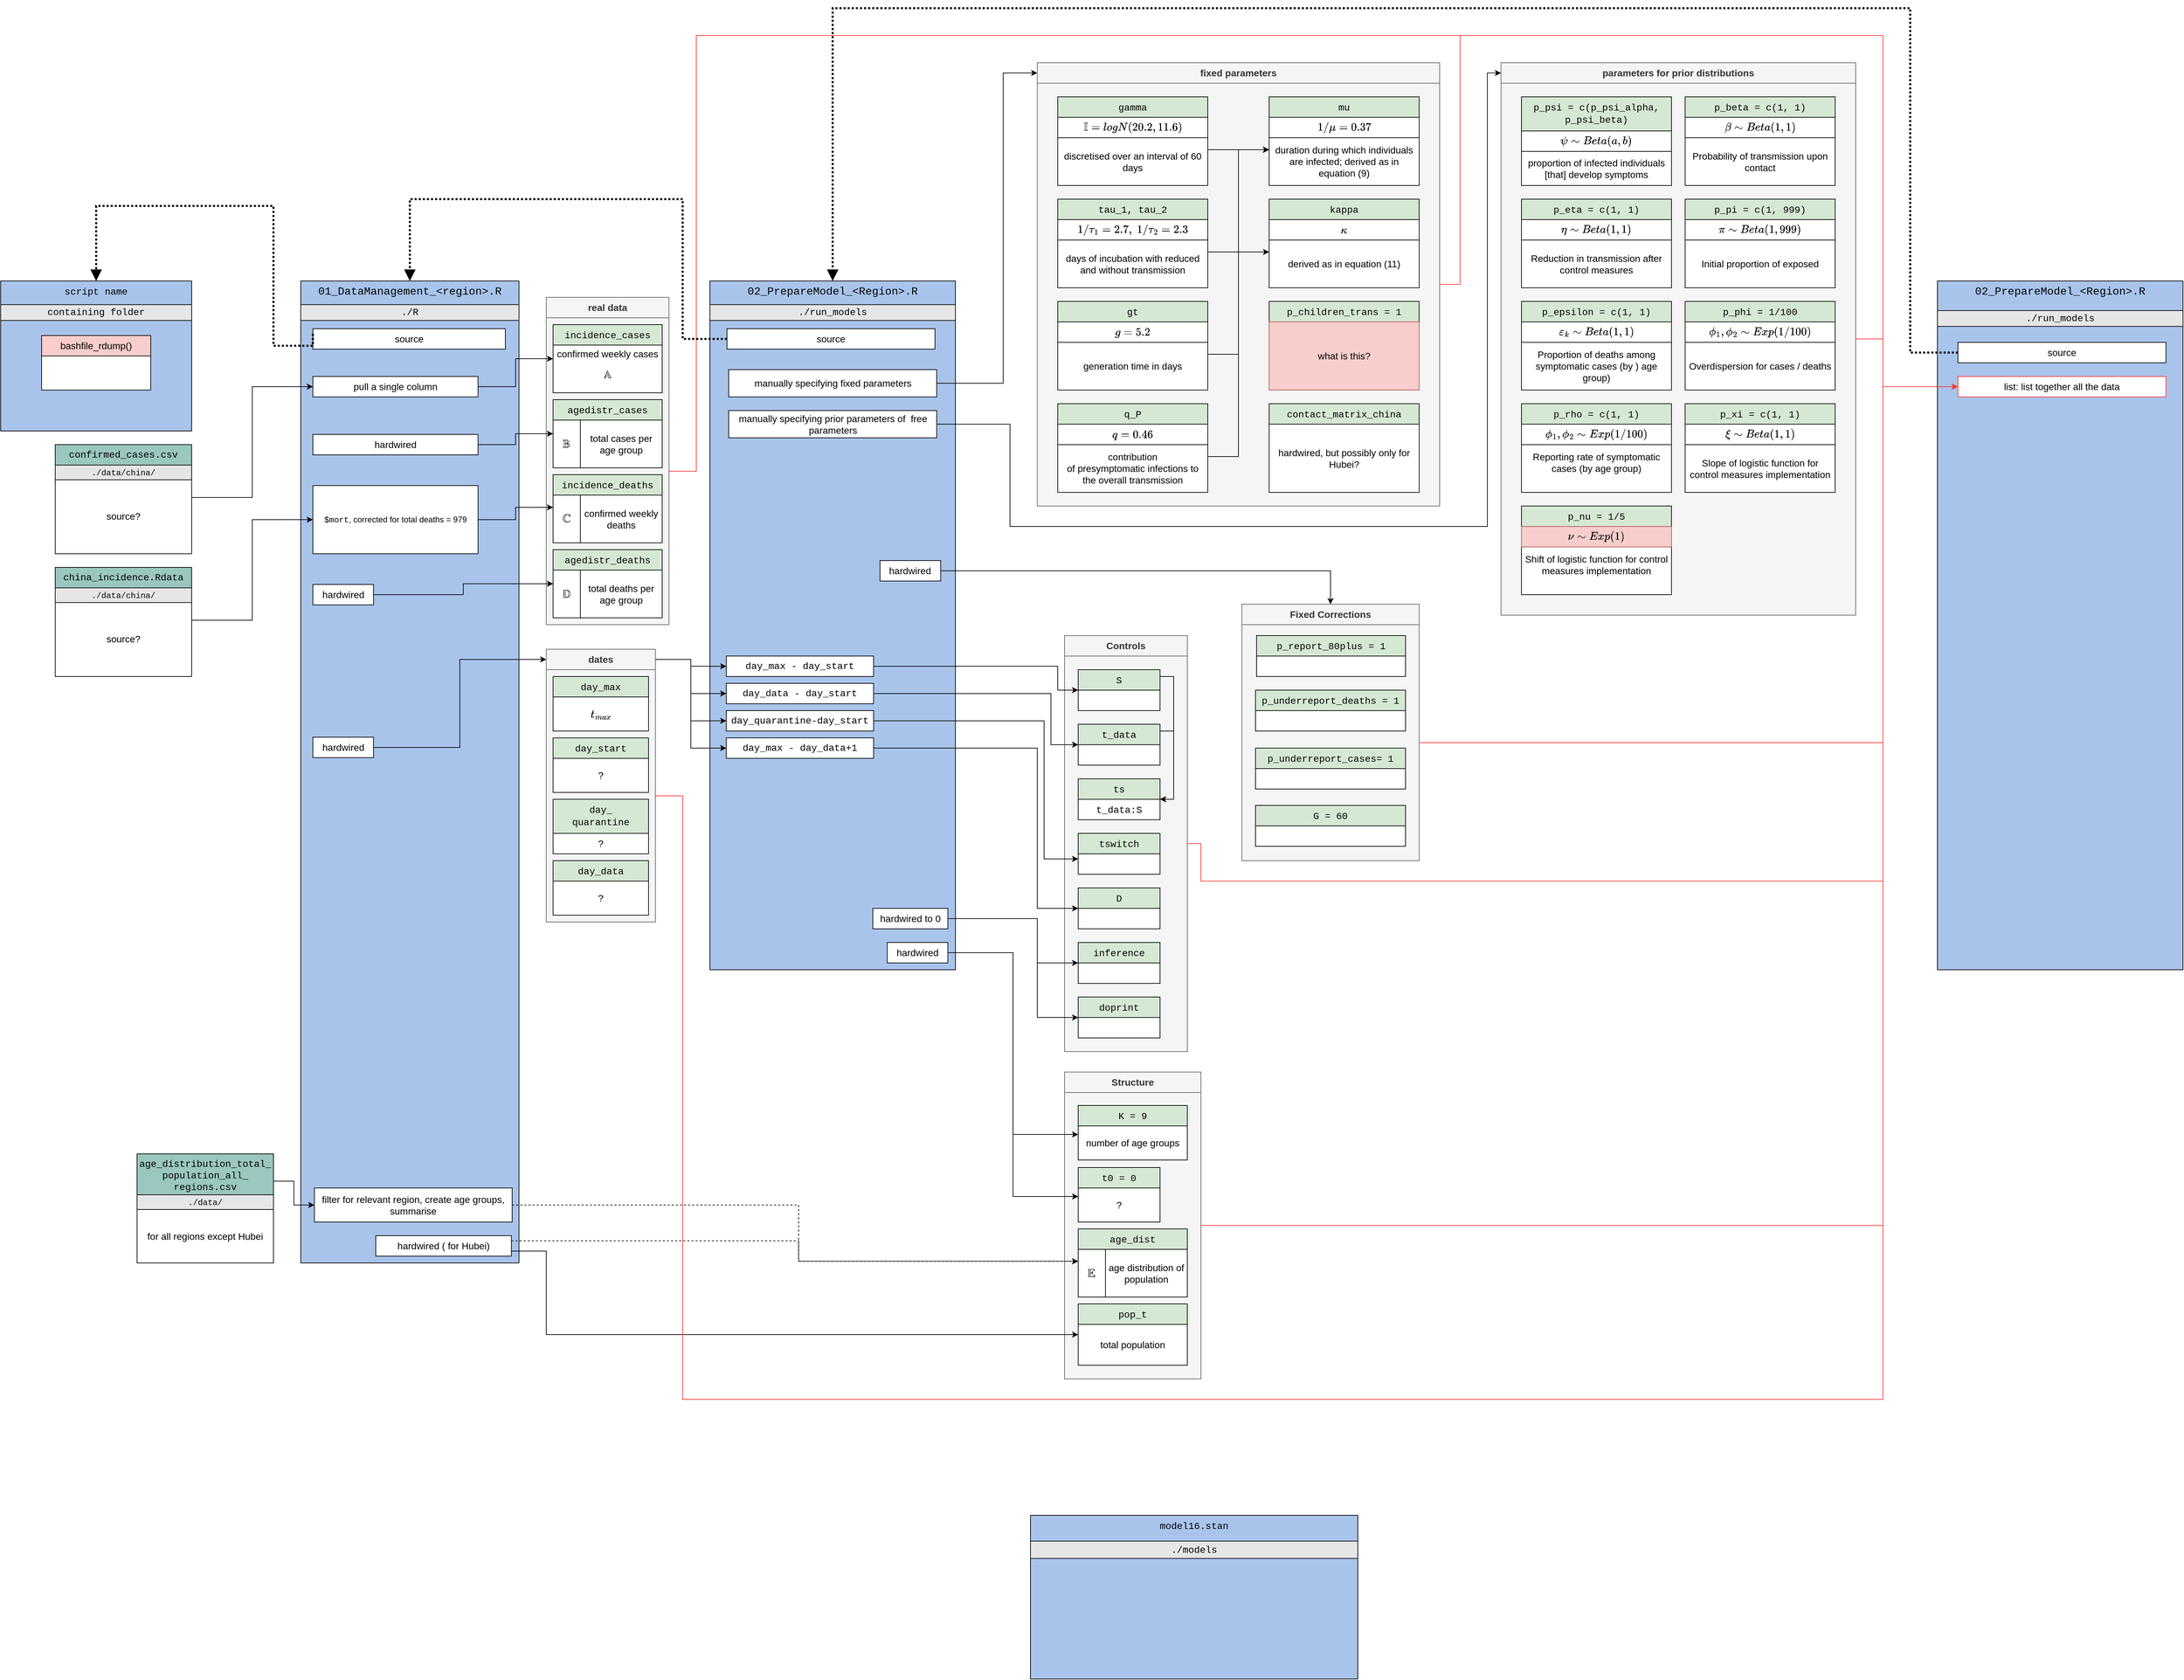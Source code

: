 <mxfile version="13.2.4" type="device"><diagram id="QYAanfhB8oqbfXUJLeS9" name="Scripts"><mxGraphModel dx="2012" dy="1570" grid="1" gridSize="10" guides="1" tooltips="1" connect="1" arrows="1" fold="1" page="1" pageScale="1" pageWidth="827" pageHeight="1169" math="1" shadow="0"><root><mxCell id="yofd8MOPVb742a3X9-kH-0"/><mxCell id="yofd8MOPVb742a3X9-kH-1" parent="yofd8MOPVb742a3X9-kH-0"/><mxCell id="95ptdhoDiTktwJ0yBYoL-51" value="" style="group" vertex="1" connectable="0" parent="yofd8MOPVb742a3X9-kH-1"><mxGeometry x="840" y="1180" width="160" height="400" as="geometry"/></mxCell><mxCell id="95ptdhoDiTktwJ0yBYoL-26" value="dates" style="rounded=0;whiteSpace=wrap;html=1;strokeColor=#666666;fillColor=#f5f5f5;fontFamily=Helvetica;fontSize=14;fontColor=#333333;verticalAlign=top;fontStyle=1" vertex="1" parent="95ptdhoDiTktwJ0yBYoL-51"><mxGeometry width="160" height="30" as="geometry"/></mxCell><mxCell id="95ptdhoDiTktwJ0yBYoL-46" value="" style="rounded=0;whiteSpace=wrap;html=1;strokeColor=#666666;fillColor=#f5f5f5;fontFamily=Helvetica;fontSize=14;fontColor=#333333;verticalAlign=top;fontStyle=1" vertex="1" parent="95ptdhoDiTktwJ0yBYoL-51"><mxGeometry y="30" width="160" height="370" as="geometry"/></mxCell><mxCell id="yofd8MOPVb742a3X9-kH-6" value="" style="group;fillColor=#ffffff;fontSize=14;" parent="95ptdhoDiTktwJ0yBYoL-51" vertex="1" connectable="0"><mxGeometry x="10" y="40" width="140" height="80" as="geometry"/></mxCell><mxCell id="yofd8MOPVb742a3X9-kH-7" value="" style="group" parent="yofd8MOPVb742a3X9-kH-6" vertex="1" connectable="0"><mxGeometry width="140" height="80" as="geometry"/></mxCell><mxCell id="yofd8MOPVb742a3X9-kH-8" value="" style="group" parent="yofd8MOPVb742a3X9-kH-7" vertex="1" connectable="0"><mxGeometry width="140" height="80" as="geometry"/></mxCell><mxCell id="yofd8MOPVb742a3X9-kH-9" value="&lt;font face=&quot;Courier New&quot;&gt;day_max&lt;/font&gt;" style="rounded=0;whiteSpace=wrap;html=1;fillColor=#D5E8D4;fontSize=14;container=1;verticalAlign=top;" parent="yofd8MOPVb742a3X9-kH-8" vertex="1"><mxGeometry width="140" height="80" as="geometry"><mxRectangle width="120" height="30" as="alternateBounds"/></mxGeometry></mxCell><mxCell id="yofd8MOPVb742a3X9-kH-10" value="$$t_{max}$$" style="rounded=0;whiteSpace=wrap;html=1;fillColor=#ffffff;fontSize=14;" parent="yofd8MOPVb742a3X9-kH-9" vertex="1"><mxGeometry y="30" width="140" height="50" as="geometry"/></mxCell><mxCell id="yofd8MOPVb742a3X9-kH-11" value="" style="group;fillColor=#ffffff;fontSize=14;" parent="95ptdhoDiTktwJ0yBYoL-51" vertex="1" connectable="0"><mxGeometry x="10" y="130" width="140" height="80" as="geometry"/></mxCell><mxCell id="yofd8MOPVb742a3X9-kH-12" value="" style="group" parent="yofd8MOPVb742a3X9-kH-11" vertex="1" connectable="0"><mxGeometry width="140" height="80" as="geometry"/></mxCell><mxCell id="yofd8MOPVb742a3X9-kH-13" value="" style="group" parent="yofd8MOPVb742a3X9-kH-12" vertex="1" connectable="0"><mxGeometry width="140" height="80" as="geometry"/></mxCell><mxCell id="yofd8MOPVb742a3X9-kH-14" value="&lt;font face=&quot;Courier New&quot;&gt;day_start&lt;/font&gt;" style="rounded=0;whiteSpace=wrap;html=1;fillColor=#D5E8D4;fontSize=14;container=1;verticalAlign=top;" parent="yofd8MOPVb742a3X9-kH-13" vertex="1"><mxGeometry width="140" height="80" as="geometry"><mxRectangle width="120" height="30" as="alternateBounds"/></mxGeometry></mxCell><mxCell id="yofd8MOPVb742a3X9-kH-15" value="?" style="rounded=0;whiteSpace=wrap;html=1;fillColor=#ffffff;fontSize=14;" parent="yofd8MOPVb742a3X9-kH-14" vertex="1"><mxGeometry y="30" width="140" height="50" as="geometry"/></mxCell><mxCell id="yofd8MOPVb742a3X9-kH-16" value="" style="group;fillColor=#ffffff;fontSize=14;" parent="95ptdhoDiTktwJ0yBYoL-51" vertex="1" connectable="0"><mxGeometry x="10" y="220" width="140" height="80" as="geometry"/></mxCell><mxCell id="yofd8MOPVb742a3X9-kH-17" value="" style="group" parent="yofd8MOPVb742a3X9-kH-16" vertex="1" connectable="0"><mxGeometry width="140" height="80" as="geometry"/></mxCell><mxCell id="yofd8MOPVb742a3X9-kH-18" value="" style="group" parent="yofd8MOPVb742a3X9-kH-17" vertex="1" connectable="0"><mxGeometry width="140" height="80" as="geometry"/></mxCell><mxCell id="yofd8MOPVb742a3X9-kH-19" value="&lt;font face=&quot;Courier New&quot;&gt;day_&lt;br&gt;quarantine&lt;/font&gt;" style="rounded=0;whiteSpace=wrap;html=1;fillColor=#D5E8D4;fontSize=14;container=1;verticalAlign=top;" parent="yofd8MOPVb742a3X9-kH-18" vertex="1"><mxGeometry width="140" height="80" as="geometry"><mxRectangle width="120" height="30" as="alternateBounds"/></mxGeometry></mxCell><mxCell id="yofd8MOPVb742a3X9-kH-20" value="?" style="rounded=0;whiteSpace=wrap;html=1;fillColor=#ffffff;fontSize=14;" parent="yofd8MOPVb742a3X9-kH-19" vertex="1"><mxGeometry y="50" width="140" height="30" as="geometry"/></mxCell><mxCell id="yofd8MOPVb742a3X9-kH-21" value="" style="group;fillColor=#ffffff;fontSize=14;" parent="95ptdhoDiTktwJ0yBYoL-51" vertex="1" connectable="0"><mxGeometry x="10" y="310" width="140" height="80" as="geometry"/></mxCell><mxCell id="yofd8MOPVb742a3X9-kH-22" value="&lt;font face=&quot;Courier New&quot;&gt;day_data&lt;/font&gt;" style="rounded=0;whiteSpace=wrap;html=1;fillColor=#D5E8D4;fontSize=14;container=0;verticalAlign=top;" parent="yofd8MOPVb742a3X9-kH-21" vertex="1"><mxGeometry width="140" height="80" as="geometry"><mxRectangle width="120" height="30" as="alternateBounds"/></mxGeometry></mxCell><mxCell id="yofd8MOPVb742a3X9-kH-23" value="?" style="rounded=0;whiteSpace=wrap;html=1;fillColor=#ffffff;fontSize=14;" parent="yofd8MOPVb742a3X9-kH-21" vertex="1"><mxGeometry y="30" width="140" height="50" as="geometry"/></mxCell><mxCell id="yofd8MOPVb742a3X9-kH-207" value="real data" style="rounded=0;whiteSpace=wrap;html=1;strokeColor=#666666;fillColor=#f5f5f5;fontFamily=Helvetica;fontSize=14;fontColor=#333333;verticalAlign=top;fontStyle=1" parent="yofd8MOPVb742a3X9-kH-1" vertex="1"><mxGeometry x="840" y="664" width="180" height="30" as="geometry"/></mxCell><mxCell id="95ptdhoDiTktwJ0yBYoL-87" style="edgeStyle=orthogonalEdgeStyle;rounded=0;orthogonalLoop=1;jettySize=auto;html=1;exitX=1;exitY=0.5;exitDx=0;exitDy=0;entryX=0;entryY=0.5;entryDx=0;entryDy=0;endArrow=classic;endFill=1;endSize=6;strokeColor=#FF3333;strokeWidth=1;" edge="1" parent="yofd8MOPVb742a3X9-kH-1" source="95ptdhoDiTktwJ0yBYoL-17" target="95ptdhoDiTktwJ0yBYoL-76"><mxGeometry relative="1" as="geometry"><Array as="points"><mxPoint x="1060" y="919"/><mxPoint x="1060" y="280"/><mxPoint x="2800" y="280"/><mxPoint x="2800" y="795"/></Array></mxGeometry></mxCell><mxCell id="95ptdhoDiTktwJ0yBYoL-17" value="" style="rounded=0;whiteSpace=wrap;html=1;strokeColor=#666666;fillColor=#f5f5f5;fontFamily=Helvetica;fontSize=14;fontColor=#333333;verticalAlign=top;fontStyle=1" vertex="1" parent="yofd8MOPVb742a3X9-kH-1"><mxGeometry x="840" y="694" width="180" height="450" as="geometry"/></mxCell><mxCell id="yofd8MOPVb742a3X9-kH-55" value="&lt;font face=&quot;Courier New&quot;&gt;incidence_cases&lt;/font&gt;" style="rounded=0;whiteSpace=wrap;html=1;fillColor=#D5E8D4;fontSize=14;container=1;verticalAlign=top;" parent="yofd8MOPVb742a3X9-kH-1" vertex="1"><mxGeometry x="850" y="704" width="160" height="100" as="geometry"><mxRectangle x="470" y="980" width="120" height="30" as="alternateBounds"/></mxGeometry></mxCell><mxCell id="yofd8MOPVb742a3X9-kH-56" value="confirmed weekly cases&lt;br&gt;$$\mathbb{A}$$" style="rounded=0;whiteSpace=wrap;html=1;fillColor=#ffffff;fontSize=14;" parent="yofd8MOPVb742a3X9-kH-55" vertex="1"><mxGeometry y="30" width="160" height="70" as="geometry"/></mxCell><mxCell id="yofd8MOPVb742a3X9-kH-24" value="" style="group" parent="yofd8MOPVb742a3X9-kH-1" vertex="1" connectable="0"><mxGeometry x="1600" y="1800" width="200" height="450" as="geometry"/></mxCell><mxCell id="yofd8MOPVb742a3X9-kH-25" value="" style="group" parent="yofd8MOPVb742a3X9-kH-24" vertex="1" connectable="0"><mxGeometry width="200" height="450" as="geometry"/></mxCell><mxCell id="yofd8MOPVb742a3X9-kH-26" value="" style="rounded=0;whiteSpace=wrap;html=1;strokeColor=#666666;fillColor=#f5f5f5;fontFamily=Helvetica;fontSize=14;fontColor=#333333;verticalAlign=top;fontStyle=1" parent="yofd8MOPVb742a3X9-kH-25" vertex="1"><mxGeometry width="200" height="450" as="geometry"/></mxCell><mxCell id="yofd8MOPVb742a3X9-kH-27" value="Structure" style="rounded=0;whiteSpace=wrap;html=1;strokeColor=#666666;fillColor=#f5f5f5;fontFamily=Helvetica;fontSize=14;fontColor=#333333;verticalAlign=top;fontStyle=1" parent="yofd8MOPVb742a3X9-kH-25" vertex="1"><mxGeometry width="200" height="30" as="geometry"/></mxCell><mxCell id="yofd8MOPVb742a3X9-kH-28" value="" style="group" parent="yofd8MOPVb742a3X9-kH-25" vertex="1" connectable="0"><mxGeometry x="20" y="340" width="160" height="90" as="geometry"/></mxCell><mxCell id="yofd8MOPVb742a3X9-kH-29" value="&lt;font face=&quot;Courier New&quot;&gt;pop_t&lt;/font&gt;" style="rounded=0;whiteSpace=wrap;html=1;fillColor=#D5E8D4;fontSize=14;container=1;verticalAlign=top;" parent="yofd8MOPVb742a3X9-kH-28" vertex="1"><mxGeometry width="160" height="90.0" as="geometry"><mxRectangle width="120" height="30" as="alternateBounds"/></mxGeometry></mxCell><mxCell id="yofd8MOPVb742a3X9-kH-30" value="total population" style="rounded=0;whiteSpace=wrap;html=1;fillColor=#ffffff;fontSize=14;" parent="yofd8MOPVb742a3X9-kH-28" vertex="1"><mxGeometry y="30" width="160" height="60" as="geometry"/></mxCell><mxCell id="yofd8MOPVb742a3X9-kH-31" value="" style="group" parent="yofd8MOPVb742a3X9-kH-25" vertex="1" connectable="0"><mxGeometry x="20" y="49" width="160" height="100" as="geometry"/></mxCell><mxCell id="yofd8MOPVb742a3X9-kH-32" value="&lt;font face=&quot;Courier New&quot;&gt;K = 9&lt;/font&gt;" style="rounded=0;whiteSpace=wrap;html=1;fillColor=#D5E8D4;fontSize=14;container=1;verticalAlign=top;" parent="yofd8MOPVb742a3X9-kH-31" vertex="1"><mxGeometry width="160" height="80" as="geometry"><mxRectangle width="120" height="30" as="alternateBounds"/></mxGeometry></mxCell><mxCell id="yofd8MOPVb742a3X9-kH-33" value="number of age groups" style="rounded=0;whiteSpace=wrap;html=1;fillColor=#ffffff;fontSize=14;" parent="yofd8MOPVb742a3X9-kH-31" vertex="1"><mxGeometry y="30" width="160" height="50" as="geometry"/></mxCell><mxCell id="yofd8MOPVb742a3X9-kH-34" value="" style="group" parent="yofd8MOPVb742a3X9-kH-25" vertex="1" connectable="0"><mxGeometry x="20" y="230" width="160" height="100" as="geometry"/></mxCell><mxCell id="yofd8MOPVb742a3X9-kH-35" value="" style="group" parent="yofd8MOPVb742a3X9-kH-34" vertex="1" connectable="0"><mxGeometry width="160" height="100" as="geometry"/></mxCell><mxCell id="yofd8MOPVb742a3X9-kH-36" value="" style="group" parent="yofd8MOPVb742a3X9-kH-35" vertex="1" connectable="0"><mxGeometry width="160" height="100" as="geometry"/></mxCell><mxCell id="yofd8MOPVb742a3X9-kH-37" value="&lt;font face=&quot;Courier New&quot;&gt;age_dist&lt;/font&gt;" style="rounded=0;whiteSpace=wrap;html=1;fillColor=#D5E8D4;fontSize=14;container=1;verticalAlign=top;" parent="yofd8MOPVb742a3X9-kH-36" vertex="1"><mxGeometry width="160.0" height="100" as="geometry"><mxRectangle width="160" height="30" as="alternateBounds"/></mxGeometry></mxCell><mxCell id="yofd8MOPVb742a3X9-kH-38" value="&lt;span style=&quot;font-size: 14px&quot;&gt;age distribution of population&lt;br style=&quot;font-size: 14px&quot;&gt;&lt;/span&gt;" style="rounded=0;whiteSpace=wrap;html=1;fillColor=#ffffff;fontSize=14;verticalAlign=middle;" parent="yofd8MOPVb742a3X9-kH-37" vertex="1"><mxGeometry x="39.998" y="30" width="120" height="70" as="geometry"/></mxCell><mxCell id="yofd8MOPVb742a3X9-kH-39" value="&lt;span&gt;$$\mathbb{E}$$&lt;/span&gt;" style="rounded=0;whiteSpace=wrap;html=1;fillColor=#ffffff;fontSize=14;" parent="yofd8MOPVb742a3X9-kH-37" vertex="1"><mxGeometry y="30" width="40" height="70" as="geometry"/></mxCell><mxCell id="yofd8MOPVb742a3X9-kH-40" value="" style="group" parent="yofd8MOPVb742a3X9-kH-25" vertex="1" connectable="0"><mxGeometry x="20" y="140" width="120" height="90" as="geometry"/></mxCell><mxCell id="yofd8MOPVb742a3X9-kH-41" value="&lt;font face=&quot;Courier New&quot;&gt;t0 = 0&lt;/font&gt;" style="rounded=0;whiteSpace=wrap;html=1;fillColor=#D5E8D4;fontSize=14;container=1;verticalAlign=top;" parent="yofd8MOPVb742a3X9-kH-40" vertex="1"><mxGeometry width="120" height="80" as="geometry"><mxRectangle width="120" height="30" as="alternateBounds"/></mxGeometry></mxCell><mxCell id="yofd8MOPVb742a3X9-kH-42" value="?" style="rounded=0;whiteSpace=wrap;html=1;fillColor=#ffffff;fontSize=14;" parent="yofd8MOPVb742a3X9-kH-40" vertex="1"><mxGeometry y="30" width="120" height="50" as="geometry"/></mxCell><mxCell id="yofd8MOPVb742a3X9-kH-67" value="" style="group" parent="yofd8MOPVb742a3X9-kH-1" vertex="1" connectable="0"><mxGeometry x="850" y="814" width="160" height="100" as="geometry"/></mxCell><mxCell id="yofd8MOPVb742a3X9-kH-68" value="&lt;font face=&quot;Courier New&quot;&gt;agedistr_cases&lt;/font&gt;" style="rounded=0;whiteSpace=wrap;html=1;fillColor=#D5E8D4;fontSize=14;container=1;verticalAlign=top;" parent="yofd8MOPVb742a3X9-kH-67" vertex="1"><mxGeometry width="160" height="100" as="geometry"><mxRectangle x="470" y="980" width="120" height="30" as="alternateBounds"/></mxGeometry></mxCell><mxCell id="yofd8MOPVb742a3X9-kH-69" value="&lt;span style=&quot;font-size: 14px&quot;&gt;total cases per age group&lt;br style=&quot;font-size: 14px&quot;&gt;&lt;/span&gt;" style="rounded=0;whiteSpace=wrap;html=1;fillColor=#ffffff;fontSize=14;verticalAlign=middle;" parent="yofd8MOPVb742a3X9-kH-68" vertex="1"><mxGeometry x="40" y="30" width="120" height="70" as="geometry"/></mxCell><mxCell id="yofd8MOPVb742a3X9-kH-70" value="&lt;span&gt;$$\mathbb{B}$$&lt;/span&gt;" style="rounded=0;whiteSpace=wrap;html=1;fillColor=#ffffff;fontSize=14;" parent="yofd8MOPVb742a3X9-kH-67" vertex="1"><mxGeometry y="30" width="40" height="70" as="geometry"/></mxCell><mxCell id="95ptdhoDiTktwJ0yBYoL-85" style="rounded=0;orthogonalLoop=1;jettySize=auto;html=1;exitX=1;exitY=0.5;exitDx=0;exitDy=0;endArrow=classic;endFill=1;endSize=6;strokeColor=#FF3333;strokeWidth=1;edgeStyle=orthogonalEdgeStyle;" edge="1" parent="yofd8MOPVb742a3X9-kH-1" source="yofd8MOPVb742a3X9-kH-43" target="95ptdhoDiTktwJ0yBYoL-76"><mxGeometry relative="1" as="geometry"><Array as="points"><mxPoint x="1800" y="1465"/><mxPoint x="1800" y="1520"/><mxPoint x="2800" y="1520"/><mxPoint x="2800" y="795"/></Array></mxGeometry></mxCell><mxCell id="yofd8MOPVb742a3X9-kH-43" value="" style="rounded=0;whiteSpace=wrap;html=1;strokeColor=#666666;fillColor=#f5f5f5;fontFamily=Helvetica;fontSize=14;fontColor=#333333;verticalAlign=top;fontStyle=1" parent="yofd8MOPVb742a3X9-kH-1" vertex="1"><mxGeometry x="1600" y="1160" width="180" height="610" as="geometry"/></mxCell><mxCell id="yofd8MOPVb742a3X9-kH-44" value="&lt;font face=&quot;courier new&quot;&gt;&lt;span style=&quot;font-size: 16px&quot;&gt;02_PrepareModel_&amp;lt;Region&amp;gt;.R&lt;/span&gt;&lt;/font&gt;" style="rounded=0;whiteSpace=wrap;html=1;fillColor=#A9C4EB;container=1;verticalAlign=top;fontSize=14;" parent="yofd8MOPVb742a3X9-kH-1" vertex="1"><mxGeometry x="1080" y="640" width="360" height="1010" as="geometry"><mxRectangle width="320" height="30" as="alternateBounds"/></mxGeometry></mxCell><mxCell id="yofd8MOPVb742a3X9-kH-45" value="hardwired" style="rounded=0;whiteSpace=wrap;html=1;fillColor=#ffffff;fontSize=14;" parent="yofd8MOPVb742a3X9-kH-44" vertex="1"><mxGeometry x="259.998" y="970" width="88.889" height="30" as="geometry"/></mxCell><mxCell id="yofd8MOPVb742a3X9-kH-46" value="hardwired to 0" style="rounded=0;whiteSpace=wrap;html=1;fillColor=#ffffff;fontSize=14;" parent="yofd8MOPVb742a3X9-kH-44" vertex="1"><mxGeometry x="238.89" y="920" width="110" height="30" as="geometry"/></mxCell><mxCell id="yofd8MOPVb742a3X9-kH-47" value="hardwired" style="rounded=0;whiteSpace=wrap;html=1;fillColor=#ffffff;fontSize=14;" parent="yofd8MOPVb742a3X9-kH-44" vertex="1"><mxGeometry x="249.448" y="410" width="88.889" height="30" as="geometry"/></mxCell><mxCell id="95ptdhoDiTktwJ0yBYoL-23" value="manually specifying fixed parameters" style="rounded=0;whiteSpace=wrap;html=1;fillColor=#ffffff;fontSize=14;" vertex="1" parent="yofd8MOPVb742a3X9-kH-44"><mxGeometry x="27.5" y="130" width="305" height="40" as="geometry"/></mxCell><mxCell id="95ptdhoDiTktwJ0yBYoL-24" value="manually specifying prior parameters of&amp;nbsp; free parameters" style="rounded=0;whiteSpace=wrap;html=1;fillColor=#ffffff;fontSize=14;" vertex="1" parent="yofd8MOPVb742a3X9-kH-44"><mxGeometry x="27.5" y="190" width="305" height="40" as="geometry"/></mxCell><mxCell id="yofd8MOPVb742a3X9-kH-48" value="&lt;span style=&quot;font-family: &amp;#34;courier new&amp;#34; ; font-size: 16px&quot;&gt;01_DataManagement_&amp;lt;region&amp;gt;.R&lt;/span&gt;" style="rounded=0;whiteSpace=wrap;html=1;fillColor=#A9C4EB;container=1;verticalAlign=top;fontSize=14;" parent="yofd8MOPVb742a3X9-kH-1" vertex="1"><mxGeometry x="480" y="640" width="320" height="1440" as="geometry"><mxRectangle width="320" height="30" as="alternateBounds"/></mxGeometry></mxCell><mxCell id="yofd8MOPVb742a3X9-kH-49" value="hardwired ( for Hubei)" style="rounded=0;whiteSpace=wrap;html=1;fillColor=#ffffff;fontSize=14;" parent="yofd8MOPVb742a3X9-kH-48" vertex="1"><mxGeometry x="110" y="1400" width="198.89" height="30" as="geometry"/></mxCell><mxCell id="yofd8MOPVb742a3X9-kH-50" value="hardwired" style="rounded=0;whiteSpace=wrap;html=1;fillColor=#ffffff;fontSize=14;" parent="yofd8MOPVb742a3X9-kH-48" vertex="1"><mxGeometry x="17.778" y="669" width="88.889" height="30" as="geometry"/></mxCell><mxCell id="95ptdhoDiTktwJ0yBYoL-6" value="filter for relevant region, create age groups, summarise" style="rounded=0;whiteSpace=wrap;html=1;fillColor=#ffffff;fontSize=14;" vertex="1" parent="yofd8MOPVb742a3X9-kH-48"><mxGeometry x="20" y="1330" width="290" height="50" as="geometry"/></mxCell><mxCell id="95ptdhoDiTktwJ0yBYoL-19" value="" style="group" vertex="1" connectable="0" parent="yofd8MOPVb742a3X9-kH-1"><mxGeometry x="850" y="924" width="160" height="100" as="geometry"/></mxCell><mxCell id="yofd8MOPVb742a3X9-kH-64" value="&lt;font face=&quot;Courier New&quot;&gt;incidence_deaths&lt;/font&gt;" style="rounded=0;whiteSpace=wrap;html=1;fillColor=#D5E8D4;fontSize=14;container=1;verticalAlign=top;" parent="95ptdhoDiTktwJ0yBYoL-19" vertex="1"><mxGeometry width="160" height="96" as="geometry"><mxRectangle width="160" height="30" as="alternateBounds"/></mxGeometry></mxCell><mxCell id="yofd8MOPVb742a3X9-kH-65" value="&lt;span style=&quot;font-size: 14px&quot;&gt;confirmed weekly deaths&lt;br style=&quot;font-size: 14px&quot;&gt;&lt;/span&gt;" style="rounded=0;whiteSpace=wrap;html=1;fillColor=#ffffff;fontSize=14;verticalAlign=middle;" parent="95ptdhoDiTktwJ0yBYoL-19" vertex="1"><mxGeometry x="39.998" y="30" width="120" height="70" as="geometry"/></mxCell><mxCell id="yofd8MOPVb742a3X9-kH-66" value="&lt;span&gt;$$\mathbb{C}$$&lt;/span&gt;" style="rounded=0;whiteSpace=wrap;html=1;fillColor=#ffffff;fontSize=14;" parent="95ptdhoDiTktwJ0yBYoL-19" vertex="1"><mxGeometry y="30" width="40" height="70" as="geometry"/></mxCell><mxCell id="yofd8MOPVb742a3X9-kH-51" value="&lt;font face=&quot;Courier New&quot;&gt;script name&lt;/font&gt;" style="rounded=0;whiteSpace=wrap;html=1;fillColor=#A9C4EB;container=1;verticalAlign=top;fontSize=14;" parent="yofd8MOPVb742a3X9-kH-1" vertex="1"><mxGeometry x="40" y="640" width="280" height="220" as="geometry"><mxRectangle x="10" y="650" width="150" height="30" as="alternateBounds"/></mxGeometry></mxCell><mxCell id="yofd8MOPVb742a3X9-kH-52" value="&lt;font style=&quot;font-size: 14px&quot; face=&quot;Courier New&quot;&gt;containing folder&lt;/font&gt;" style="rounded=0;whiteSpace=wrap;html=1;fillColor=#E6E6E6;" parent="yofd8MOPVb742a3X9-kH-51" vertex="1"><mxGeometry y="34.74" width="280" height="23.16" as="geometry"/></mxCell><mxCell id="yofd8MOPVb742a3X9-kH-53" value="bashfile_rdump()" style="rounded=0;whiteSpace=wrap;html=1;fillColor=#F8CECC;fontSize=14;container=1;verticalAlign=top;" parent="yofd8MOPVb742a3X9-kH-51" vertex="1"><mxGeometry x="60" y="80" width="160" height="80" as="geometry"><mxRectangle width="160" height="30" as="alternateBounds"/></mxGeometry></mxCell><mxCell id="yofd8MOPVb742a3X9-kH-54" value="" style="rounded=0;whiteSpace=wrap;html=1;fillColor=#ffffff;fontSize=14;" parent="yofd8MOPVb742a3X9-kH-53" vertex="1"><mxGeometry y="30" width="160" height="50" as="geometry"/></mxCell><mxCell id="yofd8MOPVb742a3X9-kH-71" style="edgeStyle=orthogonalEdgeStyle;rounded=0;orthogonalLoop=1;jettySize=auto;html=1;exitX=1;exitY=0.5;exitDx=0;exitDy=0;entryX=0;entryY=0.5;entryDx=0;entryDy=0;fontSize=14;" parent="yofd8MOPVb742a3X9-kH-1" source="yofd8MOPVb742a3X9-kH-101" target="yofd8MOPVb742a3X9-kH-68" edge="1"><mxGeometry relative="1" as="geometry"/></mxCell><mxCell id="yofd8MOPVb742a3X9-kH-72" style="edgeStyle=orthogonalEdgeStyle;rounded=0;orthogonalLoop=1;jettySize=auto;html=1;exitX=1;exitY=0.5;exitDx=0;exitDy=0;fontSize=14;" parent="yofd8MOPVb742a3X9-kH-1" source="yofd8MOPVb742a3X9-kH-102" target="yofd8MOPVb742a3X9-kH-64" edge="1"><mxGeometry relative="1" as="geometry"><mxPoint x="597.5" y="1010" as="targetPoint"/></mxGeometry></mxCell><mxCell id="95ptdhoDiTktwJ0yBYoL-20" value="" style="group" vertex="1" connectable="0" parent="yofd8MOPVb742a3X9-kH-1"><mxGeometry x="850" y="1034" width="160" height="100" as="geometry"/></mxCell><mxCell id="yofd8MOPVb742a3X9-kH-57" value="" style="group" parent="95ptdhoDiTktwJ0yBYoL-20" vertex="1" connectable="0"><mxGeometry width="160" height="100" as="geometry"/></mxCell><mxCell id="yofd8MOPVb742a3X9-kH-58" value="" style="group" parent="yofd8MOPVb742a3X9-kH-57" vertex="1" connectable="0"><mxGeometry width="160" height="100" as="geometry"/></mxCell><mxCell id="yofd8MOPVb742a3X9-kH-59" value="&lt;font face=&quot;Courier New&quot;&gt;agedistr_deaths&lt;/font&gt;" style="rounded=0;whiteSpace=wrap;html=1;fillColor=#D5E8D4;fontSize=14;container=1;verticalAlign=top;" parent="yofd8MOPVb742a3X9-kH-58" vertex="1"><mxGeometry width="160.0" height="100" as="geometry"><mxRectangle width="160" height="30" as="alternateBounds"/></mxGeometry></mxCell><mxCell id="yofd8MOPVb742a3X9-kH-60" value="&lt;span style=&quot;font-size: 14px&quot;&gt;total deaths per age group&lt;br style=&quot;font-size: 14px&quot;&gt;&lt;/span&gt;" style="rounded=0;whiteSpace=wrap;html=1;fillColor=#ffffff;fontSize=14;verticalAlign=middle;" parent="yofd8MOPVb742a3X9-kH-59" vertex="1"><mxGeometry x="39.998" y="30" width="120" height="70" as="geometry"/></mxCell><mxCell id="yofd8MOPVb742a3X9-kH-61" value="&lt;span&gt;$$\mathbb{D}$$&lt;/span&gt;" style="rounded=0;whiteSpace=wrap;html=1;fillColor=#ffffff;fontSize=14;" parent="yofd8MOPVb742a3X9-kH-59" vertex="1"><mxGeometry y="30" width="40" height="70" as="geometry"/></mxCell><mxCell id="yofd8MOPVb742a3X9-kH-73" style="edgeStyle=orthogonalEdgeStyle;rounded=0;orthogonalLoop=1;jettySize=auto;html=1;exitX=1;exitY=0.5;exitDx=0;exitDy=0;fontSize=14;" parent="yofd8MOPVb742a3X9-kH-1" source="yofd8MOPVb742a3X9-kH-103" target="yofd8MOPVb742a3X9-kH-59" edge="1"><mxGeometry relative="1" as="geometry"/></mxCell><mxCell id="yofd8MOPVb742a3X9-kH-74" style="edgeStyle=orthogonalEdgeStyle;rounded=0;orthogonalLoop=1;jettySize=auto;html=1;exitX=1;exitY=0.5;exitDx=0;exitDy=0;fontSize=14;entryX=0;entryY=0.5;entryDx=0;entryDy=0;" parent="yofd8MOPVb742a3X9-kH-1" source="yofd8MOPVb742a3X9-kH-50" target="95ptdhoDiTktwJ0yBYoL-26" edge="1"><mxGeometry relative="1" as="geometry"><mxPoint x="850" y="1355" as="targetPoint"/></mxGeometry></mxCell><mxCell id="yofd8MOPVb742a3X9-kH-78" value="confirmed_cases.csv" style="rounded=0;whiteSpace=wrap;html=1;fillColor=#9AC7BF;fontSize=14;verticalAlign=top;fontFamily=Courier New;container=1;" parent="yofd8MOPVb742a3X9-kH-1" vertex="1"><mxGeometry x="120" y="880" width="200" height="160" as="geometry"/></mxCell><mxCell id="yofd8MOPVb742a3X9-kH-79" value="source?" style="rounded=0;whiteSpace=wrap;html=1;fillColor=#ffffff;fontSize=14;" parent="yofd8MOPVb742a3X9-kH-78" vertex="1"><mxGeometry y="50" width="200" height="110" as="geometry"/></mxCell><mxCell id="yofd8MOPVb742a3X9-kH-80" value="&lt;font style=&quot;font-size: 12px;&quot; face=&quot;Courier New&quot;&gt;./&lt;/font&gt;&lt;span style=&quot;font-family: &amp;quot;courier new&amp;quot;; font-size: 12px;&quot;&gt;data/china/&lt;/span&gt;" style="rounded=0;whiteSpace=wrap;html=1;fillColor=#E6E6E6;fontSize=12;" parent="yofd8MOPVb742a3X9-kH-78" vertex="1"><mxGeometry y="30" width="200" height="21.54" as="geometry"/></mxCell><mxCell id="yofd8MOPVb742a3X9-kH-81" style="edgeStyle=orthogonalEdgeStyle;rounded=0;orthogonalLoop=1;jettySize=auto;html=1;exitX=1;exitY=0.25;exitDx=0;exitDy=0;entryX=0;entryY=0.5;entryDx=0;entryDy=0;fontFamily=Courier New;fontSize=12;" parent="yofd8MOPVb742a3X9-kH-1" source="yofd8MOPVb742a3X9-kH-79" target="yofd8MOPVb742a3X9-kH-104" edge="1"><mxGeometry relative="1" as="geometry"/></mxCell><mxCell id="yofd8MOPVb742a3X9-kH-82" style="edgeStyle=orthogonalEdgeStyle;rounded=0;orthogonalLoop=1;jettySize=auto;html=1;exitX=1;exitY=0.5;exitDx=0;exitDy=0;entryX=0;entryY=0.5;entryDx=0;entryDy=0;fontFamily=Courier New;fontSize=12;" parent="yofd8MOPVb742a3X9-kH-1" source="yofd8MOPVb742a3X9-kH-104" target="yofd8MOPVb742a3X9-kH-55" edge="1"><mxGeometry relative="1" as="geometry"/></mxCell><mxCell id="yofd8MOPVb742a3X9-kH-83" value="china_incidence.Rdata" style="rounded=0;whiteSpace=wrap;html=1;fillColor=#9AC7BF;fontSize=14;verticalAlign=top;fontFamily=Courier New;container=1;" parent="yofd8MOPVb742a3X9-kH-1" vertex="1"><mxGeometry x="120" y="1060" width="200" height="160" as="geometry"/></mxCell><mxCell id="yofd8MOPVb742a3X9-kH-84" value="source?" style="rounded=0;whiteSpace=wrap;html=1;fillColor=#ffffff;fontSize=14;" parent="yofd8MOPVb742a3X9-kH-83" vertex="1"><mxGeometry y="50" width="200" height="110" as="geometry"/></mxCell><mxCell id="yofd8MOPVb742a3X9-kH-85" value="&lt;font style=&quot;font-size: 12px;&quot; face=&quot;Courier New&quot;&gt;./&lt;/font&gt;&lt;span style=&quot;font-family: &amp;quot;courier new&amp;quot;; font-size: 12px;&quot;&gt;data/china/&lt;/span&gt;" style="rounded=0;whiteSpace=wrap;html=1;fillColor=#E6E6E6;fontSize=12;" parent="yofd8MOPVb742a3X9-kH-83" vertex="1"><mxGeometry y="30" width="200" height="21.54" as="geometry"/></mxCell><mxCell id="yofd8MOPVb742a3X9-kH-86" style="edgeStyle=orthogonalEdgeStyle;rounded=0;orthogonalLoop=1;jettySize=auto;html=1;exitX=1;exitY=0.25;exitDx=0;exitDy=0;entryX=0;entryY=0.5;entryDx=0;entryDy=0;fontFamily=Courier New;fontSize=12;" parent="yofd8MOPVb742a3X9-kH-1" source="yofd8MOPVb742a3X9-kH-84" target="yofd8MOPVb742a3X9-kH-102" edge="1"><mxGeometry relative="1" as="geometry"/></mxCell><mxCell id="yofd8MOPVb742a3X9-kH-96" style="edgeStyle=orthogonalEdgeStyle;rounded=0;orthogonalLoop=1;jettySize=auto;html=1;exitX=0;exitY=0.5;exitDx=0;exitDy=0;entryX=0.5;entryY=0;entryDx=0;entryDy=0;fontFamily=Courier New;fontSize=12;endArrow=block;endFill=1;endSize=9;strokeWidth=3;strokeColor=#000000;dashed=1;dashPattern=1 1;" parent="yofd8MOPVb742a3X9-kH-1" source="yofd8MOPVb742a3X9-kH-109" target="yofd8MOPVb742a3X9-kH-48" edge="1"><mxGeometry relative="1" as="geometry"><Array as="points"><mxPoint x="1040" y="725"/><mxPoint x="1040" y="520"/><mxPoint x="640" y="520"/></Array></mxGeometry></mxCell><mxCell id="yofd8MOPVb742a3X9-kH-97" value="&lt;font face=&quot;Courier New&quot;&gt;model16.stan&lt;/font&gt;" style="rounded=0;whiteSpace=wrap;html=1;fillColor=#A9C4EB;container=1;verticalAlign=top;fontSize=14;" parent="yofd8MOPVb742a3X9-kH-1" vertex="1"><mxGeometry x="1550" y="2450" width="480" height="240" as="geometry"><mxRectangle x="1940" y="70" width="150" height="30" as="alternateBounds"/></mxGeometry></mxCell><mxCell id="yofd8MOPVb742a3X9-kH-98" value="&lt;font style=&quot;font-size: 14px&quot; face=&quot;Courier New&quot;&gt;./models&lt;/font&gt;" style="rounded=0;whiteSpace=wrap;html=1;fillColor=#E6E6E6;" parent="yofd8MOPVb742a3X9-kH-97" vertex="1"><mxGeometry y="37.898" width="480" height="25.265" as="geometry"/></mxCell><mxCell id="yofd8MOPVb742a3X9-kH-99" value="&lt;span style=&quot;font-family: &amp;#34;courier new&amp;#34; ; font-size: 14px&quot;&gt;./R&lt;/span&gt;" style="rounded=0;whiteSpace=wrap;html=1;fillColor=#E6E6E6;" parent="yofd8MOPVb742a3X9-kH-1" vertex="1"><mxGeometry x="480" y="674.74" width="320" height="23.16" as="geometry"/></mxCell><mxCell id="yofd8MOPVb742a3X9-kH-100" value="source" style="rounded=0;whiteSpace=wrap;html=1;fillColor=#ffffff;fontSize=14;" parent="yofd8MOPVb742a3X9-kH-1" vertex="1"><mxGeometry x="497.78" y="710" width="282.22" height="30" as="geometry"/></mxCell><mxCell id="yofd8MOPVb742a3X9-kH-101" value="hardwired" style="rounded=0;whiteSpace=wrap;html=1;fillColor=#ffffff;fontSize=14;" parent="yofd8MOPVb742a3X9-kH-1" vertex="1"><mxGeometry x="497.78" y="865" width="242.22" height="30" as="geometry"/></mxCell><mxCell id="yofd8MOPVb742a3X9-kH-102" value="&lt;font face=&quot;Courier New&quot;&gt;$mort&lt;/font&gt;, corrected for total deaths = 979" style="rounded=0;whiteSpace=wrap;html=1;fillColor=#ffffff;gradientColor=none;" parent="yofd8MOPVb742a3X9-kH-1" vertex="1"><mxGeometry x="497.78" y="940" width="242.22" height="100" as="geometry"/></mxCell><mxCell id="yofd8MOPVb742a3X9-kH-103" value="hardwired" style="rounded=0;whiteSpace=wrap;html=1;fillColor=#ffffff;fontSize=14;" parent="yofd8MOPVb742a3X9-kH-1" vertex="1"><mxGeometry x="497.778" y="1085" width="88.889" height="30" as="geometry"/></mxCell><mxCell id="yofd8MOPVb742a3X9-kH-104" value="pull a single column" style="rounded=0;whiteSpace=wrap;html=1;fillColor=#ffffff;fontSize=14;" parent="yofd8MOPVb742a3X9-kH-1" vertex="1"><mxGeometry x="497.78" y="780" width="242.22" height="30" as="geometry"/></mxCell><mxCell id="yofd8MOPVb742a3X9-kH-105" style="edgeStyle=orthogonalEdgeStyle;rounded=0;orthogonalLoop=1;jettySize=auto;html=1;exitX=1;exitY=0.25;exitDx=0;exitDy=0;entryX=0;entryY=0.25;entryDx=0;entryDy=0;dashed=1;" parent="yofd8MOPVb742a3X9-kH-1" source="yofd8MOPVb742a3X9-kH-49" target="yofd8MOPVb742a3X9-kH-39" edge="1"><mxGeometry relative="1" as="geometry"><Array as="points"><mxPoint x="1210" y="2048"/><mxPoint x="1210" y="2078"/></Array><mxPoint x="1390" y="2020" as="targetPoint"/></mxGeometry></mxCell><mxCell id="yofd8MOPVb742a3X9-kH-108" value="&lt;span style=&quot;font-family: &amp;#34;courier new&amp;#34; ; font-size: 14px&quot;&gt;./run_models&lt;/span&gt;" style="rounded=0;whiteSpace=wrap;html=1;fillColor=#E6E6E6;" parent="yofd8MOPVb742a3X9-kH-1" vertex="1"><mxGeometry x="1080" y="674.74" width="360" height="23.16" as="geometry"/></mxCell><mxCell id="yofd8MOPVb742a3X9-kH-109" value="source" style="rounded=0;whiteSpace=wrap;html=1;fillColor=#ffffff;fontSize=14;" parent="yofd8MOPVb742a3X9-kH-1" vertex="1"><mxGeometry x="1105" y="710" width="305" height="30" as="geometry"/></mxCell><mxCell id="yofd8MOPVb742a3X9-kH-113" style="edgeStyle=orthogonalEdgeStyle;rounded=0;orthogonalLoop=1;jettySize=auto;html=1;exitX=0.5;exitY=1;exitDx=0;exitDy=0;strokeColor=#EA6B66;" parent="yofd8MOPVb742a3X9-kH-1" edge="1"><mxGeometry relative="1" as="geometry"><mxPoint x="1246.5" y="1010" as="sourcePoint"/><mxPoint x="1246.5" y="1010" as="targetPoint"/></mxGeometry></mxCell><mxCell id="yofd8MOPVb742a3X9-kH-114" value="" style="group" parent="yofd8MOPVb742a3X9-kH-1" vertex="1" connectable="0"><mxGeometry x="1560" y="320" width="590" height="650" as="geometry"/></mxCell><mxCell id="yofd8MOPVb742a3X9-kH-115" value="" style="group" parent="yofd8MOPVb742a3X9-kH-114" vertex="1" connectable="0"><mxGeometry width="590" height="650" as="geometry"/></mxCell><mxCell id="yofd8MOPVb742a3X9-kH-116" value="" style="rounded=0;whiteSpace=wrap;html=1;strokeColor=#666666;fillColor=#f5f5f5;fontFamily=Helvetica;fontSize=14;fontColor=#333333;verticalAlign=top;fontStyle=1" parent="yofd8MOPVb742a3X9-kH-115" vertex="1"><mxGeometry width="590" height="650" as="geometry"/></mxCell><mxCell id="yofd8MOPVb742a3X9-kH-117" value="fixed parameters" style="rounded=0;whiteSpace=wrap;html=1;strokeColor=#666666;fillColor=#f5f5f5;fontFamily=Helvetica;fontSize=14;fontColor=#333333;verticalAlign=top;fontStyle=1" parent="yofd8MOPVb742a3X9-kH-115" vertex="1"><mxGeometry width="590" height="30" as="geometry"/></mxCell><mxCell id="yofd8MOPVb742a3X9-kH-118" value="" style="group" parent="yofd8MOPVb742a3X9-kH-115" vertex="1" connectable="0"><mxGeometry x="340" y="500" width="220" height="130" as="geometry"/></mxCell><mxCell id="yofd8MOPVb742a3X9-kH-119" value="&lt;font face=&quot;Courier New&quot;&gt;contact_matrix_china&lt;/font&gt;" style="rounded=0;whiteSpace=wrap;html=1;fillColor=#D5E8D4;fontSize=14;container=1;verticalAlign=top;" parent="yofd8MOPVb742a3X9-kH-118" vertex="1"><mxGeometry width="220.0" height="130" as="geometry"><mxRectangle x="470" y="980" width="120" height="30" as="alternateBounds"/></mxGeometry></mxCell><mxCell id="yofd8MOPVb742a3X9-kH-120" value="&lt;span style=&quot;font-size: 14px&quot;&gt;hardwired, but possibly only for Hubei?&lt;br style=&quot;font-size: 14px&quot;&gt;&lt;/span&gt;" style="rounded=0;whiteSpace=wrap;html=1;fillColor=#ffffff;fontSize=14;verticalAlign=middle;spacingLeft=2;spacingRight=2;" parent="yofd8MOPVb742a3X9-kH-119" vertex="1"><mxGeometry y="30" width="220" height="100" as="geometry"/></mxCell><mxCell id="yofd8MOPVb742a3X9-kH-121" value="" style="group" parent="yofd8MOPVb742a3X9-kH-115" vertex="1" connectable="0"><mxGeometry x="340" y="350" width="220" height="130" as="geometry"/></mxCell><mxCell id="yofd8MOPVb742a3X9-kH-122" value="&lt;font face=&quot;Courier New&quot;&gt;p_children_trans = 1&lt;/font&gt;" style="rounded=0;whiteSpace=wrap;html=1;fillColor=#D5E8D4;fontSize=14;container=1;verticalAlign=top;" parent="yofd8MOPVb742a3X9-kH-121" vertex="1"><mxGeometry width="220.0" height="130" as="geometry"><mxRectangle x="470" y="980" width="120" height="30" as="alternateBounds"/></mxGeometry></mxCell><mxCell id="yofd8MOPVb742a3X9-kH-123" value="&lt;span style=&quot;font-size: 14px&quot;&gt;what is this?&lt;br style=&quot;font-size: 14px&quot;&gt;&lt;/span&gt;" style="rounded=0;whiteSpace=wrap;html=1;fillColor=#f8cecc;fontSize=14;verticalAlign=middle;spacingLeft=2;spacingRight=2;strokeColor=#b85450;" parent="yofd8MOPVb742a3X9-kH-122" vertex="1"><mxGeometry y="30" width="220" height="100" as="geometry"/></mxCell><mxCell id="yofd8MOPVb742a3X9-kH-124" value="" style="group" parent="yofd8MOPVb742a3X9-kH-114" vertex="1" connectable="0"><mxGeometry x="30" y="200" width="220" height="130" as="geometry"/></mxCell><mxCell id="yofd8MOPVb742a3X9-kH-125" value="&lt;font face=&quot;Courier New&quot;&gt;tau_1, tau_2&lt;/font&gt;" style="rounded=0;whiteSpace=wrap;html=1;fillColor=#D5E8D4;fontSize=14;container=1;verticalAlign=top;" parent="yofd8MOPVb742a3X9-kH-124" vertex="1"><mxGeometry width="220.0" height="130" as="geometry"><mxRectangle x="470" y="980" width="120" height="30" as="alternateBounds"/></mxGeometry></mxCell><mxCell id="yofd8MOPVb742a3X9-kH-126" value="days of incubation with reduced and without transmission&lt;span style=&quot;font-size: 14px&quot;&gt;&lt;br style=&quot;font-size: 14px&quot;&gt;&lt;/span&gt;" style="rounded=0;whiteSpace=wrap;html=1;fillColor=#ffffff;fontSize=14;verticalAlign=middle;" parent="yofd8MOPVb742a3X9-kH-125" vertex="1"><mxGeometry y="60" width="220.0" height="70" as="geometry"/></mxCell><mxCell id="yofd8MOPVb742a3X9-kH-127" value="$$1/\tau_1 = 2.7, \;1/\tau_2 = 2.3&lt;br&gt;$$" style="rounded=0;whiteSpace=wrap;html=1;fillColor=#ffffff;fontSize=14;" parent="yofd8MOPVb742a3X9-kH-124" vertex="1"><mxGeometry y="30.0" width="220.0" height="30" as="geometry"/></mxCell><mxCell id="yofd8MOPVb742a3X9-kH-128" value="" style="group" parent="yofd8MOPVb742a3X9-kH-114" vertex="1" connectable="0"><mxGeometry x="30" y="350" width="220" height="130" as="geometry"/></mxCell><mxCell id="yofd8MOPVb742a3X9-kH-129" value="&lt;font face=&quot;Courier New&quot;&gt;gt&lt;/font&gt;" style="rounded=0;whiteSpace=wrap;html=1;fillColor=#D5E8D4;fontSize=14;container=1;verticalAlign=top;" parent="yofd8MOPVb742a3X9-kH-128" vertex="1"><mxGeometry width="220.0" height="130" as="geometry"><mxRectangle x="470" y="980" width="120" height="30" as="alternateBounds"/></mxGeometry></mxCell><mxCell id="yofd8MOPVb742a3X9-kH-130" value="generation time in days&lt;span style=&quot;font-size: 14px&quot;&gt;&lt;br style=&quot;font-size: 14px&quot;&gt;&lt;/span&gt;" style="rounded=0;whiteSpace=wrap;html=1;fillColor=#ffffff;fontSize=14;verticalAlign=middle;" parent="yofd8MOPVb742a3X9-kH-129" vertex="1"><mxGeometry y="60" width="220.0" height="70" as="geometry"/></mxCell><mxCell id="yofd8MOPVb742a3X9-kH-131" value="$$g = 5.2&lt;br&gt;$$" style="rounded=0;whiteSpace=wrap;html=1;fillColor=#ffffff;fontSize=14;" parent="yofd8MOPVb742a3X9-kH-128" vertex="1"><mxGeometry y="30.0" width="220.0" height="30" as="geometry"/></mxCell><mxCell id="yofd8MOPVb742a3X9-kH-132" value="" style="group;container=1;" parent="yofd8MOPVb742a3X9-kH-114" vertex="1" connectable="0"><mxGeometry x="30" y="50" width="220" height="130" as="geometry"/></mxCell><mxCell id="yofd8MOPVb742a3X9-kH-133" value="&lt;font face=&quot;Courier New&quot;&gt;gamma&lt;/font&gt;" style="rounded=0;whiteSpace=wrap;html=1;fillColor=#D5E8D4;fontSize=14;container=1;verticalAlign=top;" parent="yofd8MOPVb742a3X9-kH-132" vertex="1"><mxGeometry width="220.0" height="130" as="geometry"><mxRectangle x="470" y="980" width="120" height="30" as="alternateBounds"/></mxGeometry></mxCell><mxCell id="yofd8MOPVb742a3X9-kH-134" value="discretised over an interval of 60 days&lt;span style=&quot;font-size: 14px&quot;&gt;&lt;br style=&quot;font-size: 14px&quot;&gt;&lt;/span&gt;" style="rounded=0;whiteSpace=wrap;html=1;fillColor=#ffffff;fontSize=14;verticalAlign=middle;" parent="yofd8MOPVb742a3X9-kH-133" vertex="1"><mxGeometry y="60" width="220.0" height="70" as="geometry"/></mxCell><mxCell id="yofd8MOPVb742a3X9-kH-135" value="$$\mathbb{I} = logN(20.2, 11.6)$$" style="rounded=0;whiteSpace=wrap;html=1;fillColor=#ffffff;fontSize=14;" parent="yofd8MOPVb742a3X9-kH-132" vertex="1"><mxGeometry y="30.0" width="220.0" height="30" as="geometry"/></mxCell><mxCell id="yofd8MOPVb742a3X9-kH-136" value="" style="group" parent="yofd8MOPVb742a3X9-kH-114" vertex="1" connectable="0"><mxGeometry x="30" y="500" width="220" height="130" as="geometry"/></mxCell><mxCell id="yofd8MOPVb742a3X9-kH-137" value="&lt;font face=&quot;Courier New&quot;&gt;q_P&lt;/font&gt;" style="rounded=0;whiteSpace=wrap;html=1;fillColor=#D5E8D4;fontSize=14;container=1;verticalAlign=top;" parent="yofd8MOPVb742a3X9-kH-136" vertex="1"><mxGeometry width="220.0" height="130" as="geometry"><mxRectangle x="470" y="980" width="120" height="30" as="alternateBounds"/></mxGeometry></mxCell><mxCell id="yofd8MOPVb742a3X9-kH-138" value="contribution&lt;br/&gt;of presymptomatic infections to the overall transmission&lt;span style=&quot;font-size: 14px&quot;&gt;&lt;br style=&quot;font-size: 14px&quot;&gt;&lt;/span&gt;" style="rounded=0;whiteSpace=wrap;html=1;fillColor=#ffffff;fontSize=14;verticalAlign=middle;spacingLeft=2;spacingRight=2;" parent="yofd8MOPVb742a3X9-kH-137" vertex="1"><mxGeometry y="60" width="220.0" height="70" as="geometry"/></mxCell><mxCell id="yofd8MOPVb742a3X9-kH-139" value="$$q = 0.46&lt;br&gt;$$" style="rounded=0;whiteSpace=wrap;html=1;fillColor=#ffffff;fontSize=14;" parent="yofd8MOPVb742a3X9-kH-136" vertex="1"><mxGeometry y="30.0" width="220.0" height="30" as="geometry"/></mxCell><mxCell id="yofd8MOPVb742a3X9-kH-140" value="" style="group" parent="yofd8MOPVb742a3X9-kH-114" vertex="1" connectable="0"><mxGeometry x="340" y="50" width="220" height="130" as="geometry"/></mxCell><mxCell id="yofd8MOPVb742a3X9-kH-141" value="&lt;font face=&quot;Courier New&quot;&gt;mu&lt;/font&gt;" style="rounded=0;whiteSpace=wrap;html=1;fillColor=#D5E8D4;fontSize=14;container=1;verticalAlign=top;" parent="yofd8MOPVb742a3X9-kH-140" vertex="1"><mxGeometry width="220.0" height="130" as="geometry"><mxRectangle x="470" y="980" width="120" height="30" as="alternateBounds"/></mxGeometry></mxCell><mxCell id="yofd8MOPVb742a3X9-kH-142" value="&lt;span style=&quot;font-size: 14px&quot;&gt;duration during which individuals are infected; derived as in equation (9)&lt;br style=&quot;font-size: 14px&quot;&gt;&lt;/span&gt;" style="rounded=0;whiteSpace=wrap;html=1;fillColor=#ffffff;fontSize=14;verticalAlign=middle;spacingLeft=2;spacingRight=2;" parent="yofd8MOPVb742a3X9-kH-141" vertex="1"><mxGeometry y="60" width="220.0" height="70" as="geometry"/></mxCell><mxCell id="yofd8MOPVb742a3X9-kH-143" value="$$1/\mu = 0.37&lt;br&gt;$$" style="rounded=0;whiteSpace=wrap;html=1;fillColor=#ffffff;fontSize=14;" parent="yofd8MOPVb742a3X9-kH-140" vertex="1"><mxGeometry y="30.0" width="220.0" height="30" as="geometry"/></mxCell><mxCell id="yofd8MOPVb742a3X9-kH-144" value="" style="group" parent="yofd8MOPVb742a3X9-kH-114" vertex="1" connectable="0"><mxGeometry x="340" y="200" width="220" height="130" as="geometry"/></mxCell><mxCell id="yofd8MOPVb742a3X9-kH-145" value="&lt;font face=&quot;Courier New&quot;&gt;kappa&lt;/font&gt;" style="rounded=0;whiteSpace=wrap;html=1;fillColor=#D5E8D4;fontSize=14;container=1;verticalAlign=top;" parent="yofd8MOPVb742a3X9-kH-144" vertex="1"><mxGeometry width="220.0" height="130" as="geometry"><mxRectangle x="470" y="980" width="120" height="30" as="alternateBounds"/></mxGeometry></mxCell><mxCell id="yofd8MOPVb742a3X9-kH-146" value="derived as in equation (11)&lt;span style=&quot;font-size: 14px&quot;&gt;&lt;br style=&quot;font-size: 14px&quot;&gt;&lt;/span&gt;" style="rounded=0;whiteSpace=wrap;html=1;fillColor=#ffffff;fontSize=14;verticalAlign=middle;spacingLeft=2;spacingRight=2;" parent="yofd8MOPVb742a3X9-kH-145" vertex="1"><mxGeometry y="60" width="220.0" height="70" as="geometry"/></mxCell><mxCell id="yofd8MOPVb742a3X9-kH-147" value="$$\kappa$$" style="rounded=0;whiteSpace=wrap;html=1;fillColor=#ffffff;fontSize=14;" parent="yofd8MOPVb742a3X9-kH-144" vertex="1"><mxGeometry y="30.0" width="220.0" height="30" as="geometry"/></mxCell><mxCell id="yofd8MOPVb742a3X9-kH-148" style="edgeStyle=orthogonalEdgeStyle;rounded=0;orthogonalLoop=1;jettySize=auto;html=1;exitX=1;exitY=0.25;exitDx=0;exitDy=0;fontFamily=Helvetica;entryX=0;entryY=0.25;entryDx=0;entryDy=0;" parent="yofd8MOPVb742a3X9-kH-114" source="yofd8MOPVb742a3X9-kH-134" target="yofd8MOPVb742a3X9-kH-142" edge="1"><mxGeometry relative="1" as="geometry"/></mxCell><mxCell id="yofd8MOPVb742a3X9-kH-149" style="edgeStyle=orthogonalEdgeStyle;rounded=0;orthogonalLoop=1;jettySize=auto;html=1;exitX=1;exitY=0.25;exitDx=0;exitDy=0;entryX=0;entryY=0.25;entryDx=0;entryDy=0;fontFamily=Helvetica;" parent="yofd8MOPVb742a3X9-kH-114" source="yofd8MOPVb742a3X9-kH-126" target="yofd8MOPVb742a3X9-kH-142" edge="1"><mxGeometry relative="1" as="geometry"/></mxCell><mxCell id="yofd8MOPVb742a3X9-kH-150" style="edgeStyle=orthogonalEdgeStyle;rounded=0;orthogonalLoop=1;jettySize=auto;html=1;exitX=1;exitY=0.25;exitDx=0;exitDy=0;entryX=0;entryY=0.25;entryDx=0;entryDy=0;fontFamily=Helvetica;" parent="yofd8MOPVb742a3X9-kH-114" source="yofd8MOPVb742a3X9-kH-130" target="yofd8MOPVb742a3X9-kH-142" edge="1"><mxGeometry relative="1" as="geometry"/></mxCell><mxCell id="yofd8MOPVb742a3X9-kH-151" style="edgeStyle=orthogonalEdgeStyle;rounded=0;orthogonalLoop=1;jettySize=auto;html=1;exitX=1;exitY=0.25;exitDx=0;exitDy=0;entryX=0;entryY=0.25;entryDx=0;entryDy=0;fontFamily=Helvetica;" parent="yofd8MOPVb742a3X9-kH-114" source="yofd8MOPVb742a3X9-kH-138" target="yofd8MOPVb742a3X9-kH-142" edge="1"><mxGeometry relative="1" as="geometry"/></mxCell><mxCell id="yofd8MOPVb742a3X9-kH-152" style="edgeStyle=orthogonalEdgeStyle;rounded=0;orthogonalLoop=1;jettySize=auto;html=1;exitX=1;exitY=0.25;exitDx=0;exitDy=0;entryX=0;entryY=0.25;entryDx=0;entryDy=0;fontFamily=Helvetica;" parent="yofd8MOPVb742a3X9-kH-114" source="yofd8MOPVb742a3X9-kH-134" target="yofd8MOPVb742a3X9-kH-146" edge="1"><mxGeometry relative="1" as="geometry"/></mxCell><mxCell id="yofd8MOPVb742a3X9-kH-153" value="" style="group" parent="yofd8MOPVb742a3X9-kH-1" vertex="1" connectable="0"><mxGeometry x="2240" y="320" width="520" height="810" as="geometry"/></mxCell><mxCell id="yofd8MOPVb742a3X9-kH-154" value="" style="rounded=0;whiteSpace=wrap;html=1;strokeColor=#666666;fillColor=#f5f5f5;fontFamily=Helvetica;fontSize=14;fontColor=#333333;verticalAlign=top;fontStyle=1" parent="yofd8MOPVb742a3X9-kH-153" vertex="1"><mxGeometry width="520" height="810" as="geometry"/></mxCell><mxCell id="yofd8MOPVb742a3X9-kH-155" value="parameters for prior distributions" style="rounded=0;whiteSpace=wrap;html=1;strokeColor=#666666;fillColor=#f5f5f5;fontFamily=Helvetica;fontSize=14;fontColor=#333333;verticalAlign=top;fontStyle=1" parent="yofd8MOPVb742a3X9-kH-153" vertex="1"><mxGeometry width="520" height="30" as="geometry"/></mxCell><mxCell id="yofd8MOPVb742a3X9-kH-156" value="" style="group" parent="yofd8MOPVb742a3X9-kH-153" vertex="1" connectable="0"><mxGeometry x="30" y="50" width="220" height="130" as="geometry"/></mxCell><mxCell id="yofd8MOPVb742a3X9-kH-157" value="" style="group" parent="yofd8MOPVb742a3X9-kH-156" vertex="1" connectable="0"><mxGeometry width="220" height="130" as="geometry"/></mxCell><mxCell id="yofd8MOPVb742a3X9-kH-158" value="&lt;font face=&quot;Courier New&quot;&gt;p_psi = c(p_psi_alpha, p_psi_beta)&lt;/font&gt;" style="rounded=0;whiteSpace=wrap;html=1;fillColor=#D5E8D4;fontSize=14;container=1;verticalAlign=top;" parent="yofd8MOPVb742a3X9-kH-157" vertex="1"><mxGeometry width="220.0" height="130" as="geometry"><mxRectangle x="470" y="980" width="120" height="30" as="alternateBounds"/></mxGeometry></mxCell><mxCell id="yofd8MOPVb742a3X9-kH-159" value="proportion of infected individuals [that] develop symptoms&lt;span style=&quot;font-size: 14px&quot;&gt;&lt;br style=&quot;font-size: 14px&quot;&gt;&lt;/span&gt;" style="rounded=0;whiteSpace=wrap;html=1;fillColor=#ffffff;fontSize=14;verticalAlign=middle;" parent="yofd8MOPVb742a3X9-kH-158" vertex="1"><mxGeometry y="80" width="220" height="50" as="geometry"/></mxCell><mxCell id="yofd8MOPVb742a3X9-kH-160" value="$$\psi \sim Beta(a, b)$$" style="rounded=0;whiteSpace=wrap;html=1;fillColor=#ffffff;fontSize=14;" parent="yofd8MOPVb742a3X9-kH-158" vertex="1"><mxGeometry y="50.0" width="220.0" height="30" as="geometry"/></mxCell><mxCell id="yofd8MOPVb742a3X9-kH-161" value="" style="group" parent="yofd8MOPVb742a3X9-kH-153" vertex="1" connectable="0"><mxGeometry x="270" y="50" width="220" height="130" as="geometry"/></mxCell><mxCell id="yofd8MOPVb742a3X9-kH-162" value="" style="group" parent="yofd8MOPVb742a3X9-kH-161" vertex="1" connectable="0"><mxGeometry width="220" height="130" as="geometry"/></mxCell><mxCell id="yofd8MOPVb742a3X9-kH-163" value="&lt;font face=&quot;Courier New&quot;&gt;p_beta =&amp;nbsp;c(1, 1)&lt;/font&gt;" style="rounded=0;whiteSpace=wrap;html=1;fillColor=#D5E8D4;fontSize=14;container=1;verticalAlign=top;" parent="yofd8MOPVb742a3X9-kH-162" vertex="1"><mxGeometry width="220.0" height="130" as="geometry"><mxRectangle x="470" y="980" width="120" height="30" as="alternateBounds"/></mxGeometry></mxCell><mxCell id="yofd8MOPVb742a3X9-kH-164" value="&lt;div&gt;Probability of transmission upon contact&lt;/div&gt;" style="rounded=0;whiteSpace=wrap;html=1;fillColor=#ffffff;fontSize=14;verticalAlign=middle;" parent="yofd8MOPVb742a3X9-kH-163" vertex="1"><mxGeometry y="60" width="220.0" height="70" as="geometry"/></mxCell><mxCell id="yofd8MOPVb742a3X9-kH-165" value="$$\beta \sim Beta(1, 1)$$" style="rounded=0;whiteSpace=wrap;html=1;fillColor=#ffffff;fontSize=14;" parent="yofd8MOPVb742a3X9-kH-162" vertex="1"><mxGeometry y="30.0" width="220.0" height="30" as="geometry"/></mxCell><mxCell id="yofd8MOPVb742a3X9-kH-166" value="" style="group" parent="yofd8MOPVb742a3X9-kH-153" vertex="1" connectable="0"><mxGeometry x="30" y="200" width="220" height="130" as="geometry"/></mxCell><mxCell id="yofd8MOPVb742a3X9-kH-167" value="" style="group" parent="yofd8MOPVb742a3X9-kH-166" vertex="1" connectable="0"><mxGeometry width="220" height="130" as="geometry"/></mxCell><mxCell id="yofd8MOPVb742a3X9-kH-168" value="&lt;font face=&quot;Courier New&quot;&gt;p_eta =&amp;nbsp;c(1, 1)&lt;/font&gt;" style="rounded=0;whiteSpace=wrap;html=1;fillColor=#D5E8D4;fontSize=14;container=1;verticalAlign=top;" parent="yofd8MOPVb742a3X9-kH-167" vertex="1"><mxGeometry width="220.0" height="130" as="geometry"><mxRectangle x="470" y="980" width="120" height="30" as="alternateBounds"/></mxGeometry></mxCell><mxCell id="yofd8MOPVb742a3X9-kH-169" value="&lt;div&gt;Reduction in transmission after control measures&lt;/div&gt;" style="rounded=0;whiteSpace=wrap;html=1;fillColor=#ffffff;fontSize=14;verticalAlign=middle;" parent="yofd8MOPVb742a3X9-kH-168" vertex="1"><mxGeometry y="60" width="220.0" height="70" as="geometry"/></mxCell><mxCell id="yofd8MOPVb742a3X9-kH-170" value="$$\eta \sim Beta(1, 1)$$" style="rounded=0;whiteSpace=wrap;html=1;fillColor=#ffffff;fontSize=14;" parent="yofd8MOPVb742a3X9-kH-167" vertex="1"><mxGeometry y="30.0" width="220.0" height="30" as="geometry"/></mxCell><mxCell id="yofd8MOPVb742a3X9-kH-171" value="" style="group" parent="yofd8MOPVb742a3X9-kH-153" vertex="1" connectable="0"><mxGeometry x="270" y="200" width="220" height="130" as="geometry"/></mxCell><mxCell id="yofd8MOPVb742a3X9-kH-172" value="" style="group" parent="yofd8MOPVb742a3X9-kH-171" vertex="1" connectable="0"><mxGeometry width="220" height="130" as="geometry"/></mxCell><mxCell id="yofd8MOPVb742a3X9-kH-173" value="&lt;font face=&quot;Courier New&quot;&gt;p_pi =&amp;nbsp;c(1, 999)&lt;/font&gt;" style="rounded=0;whiteSpace=wrap;html=1;fillColor=#D5E8D4;fontSize=14;container=1;verticalAlign=top;" parent="yofd8MOPVb742a3X9-kH-172" vertex="1"><mxGeometry width="220.0" height="130" as="geometry"><mxRectangle x="470" y="980" width="120" height="30" as="alternateBounds"/></mxGeometry></mxCell><mxCell id="yofd8MOPVb742a3X9-kH-174" value="&lt;div&gt;Initial proportion of exposed&lt;/div&gt;" style="rounded=0;whiteSpace=wrap;html=1;fillColor=#ffffff;fontSize=14;verticalAlign=middle;" parent="yofd8MOPVb742a3X9-kH-173" vertex="1"><mxGeometry y="60" width="220.0" height="70" as="geometry"/></mxCell><mxCell id="yofd8MOPVb742a3X9-kH-175" value="$$\pi \sim Beta(1, 999)$$" style="rounded=0;whiteSpace=wrap;html=1;fillColor=#ffffff;fontSize=14;" parent="yofd8MOPVb742a3X9-kH-172" vertex="1"><mxGeometry y="30.0" width="220.0" height="30" as="geometry"/></mxCell><mxCell id="yofd8MOPVb742a3X9-kH-176" value="" style="group" parent="yofd8MOPVb742a3X9-kH-153" vertex="1" connectable="0"><mxGeometry x="30" y="350" width="220" height="130" as="geometry"/></mxCell><mxCell id="yofd8MOPVb742a3X9-kH-177" value="" style="group" parent="yofd8MOPVb742a3X9-kH-176" vertex="1" connectable="0"><mxGeometry width="220" height="130" as="geometry"/></mxCell><mxCell id="yofd8MOPVb742a3X9-kH-178" value="&lt;font face=&quot;Courier New&quot;&gt;p_epsilon =&amp;nbsp;c(1, 1)&lt;/font&gt;" style="rounded=0;whiteSpace=wrap;html=1;fillColor=#D5E8D4;fontSize=14;container=1;verticalAlign=top;" parent="yofd8MOPVb742a3X9-kH-177" vertex="1"><mxGeometry width="220.0" height="130" as="geometry"><mxRectangle x="470" y="980" width="120" height="30" as="alternateBounds"/></mxGeometry></mxCell><mxCell id="yofd8MOPVb742a3X9-kH-179" value="&lt;div&gt;Proportion of deaths among symptomatic cases (by ) age group)&lt;/div&gt;" style="rounded=0;whiteSpace=wrap;html=1;fillColor=#ffffff;fontSize=14;verticalAlign=middle;" parent="yofd8MOPVb742a3X9-kH-178" vertex="1"><mxGeometry y="60" width="220.0" height="70" as="geometry"/></mxCell><mxCell id="yofd8MOPVb742a3X9-kH-180" value="$$\varepsilon_k \sim Beta(1, 1)$$" style="rounded=0;whiteSpace=wrap;html=1;fillColor=#ffffff;fontSize=14;" parent="yofd8MOPVb742a3X9-kH-177" vertex="1"><mxGeometry y="30.0" width="220.0" height="30" as="geometry"/></mxCell><mxCell id="yofd8MOPVb742a3X9-kH-181" value="" style="group" parent="yofd8MOPVb742a3X9-kH-153" vertex="1" connectable="0"><mxGeometry x="270" y="350" width="220" height="130" as="geometry"/></mxCell><mxCell id="yofd8MOPVb742a3X9-kH-182" value="" style="group" parent="yofd8MOPVb742a3X9-kH-181" vertex="1" connectable="0"><mxGeometry width="220" height="130" as="geometry"/></mxCell><mxCell id="yofd8MOPVb742a3X9-kH-183" value="&lt;font face=&quot;Courier New&quot;&gt;p_phi = 1/100&lt;/font&gt;" style="rounded=0;whiteSpace=wrap;html=1;fillColor=#D5E8D4;fontSize=14;container=1;verticalAlign=top;" parent="yofd8MOPVb742a3X9-kH-182" vertex="1"><mxGeometry width="220.0" height="130" as="geometry"><mxRectangle x="470" y="980" width="120" height="30" as="alternateBounds"/></mxGeometry></mxCell><mxCell id="yofd8MOPVb742a3X9-kH-184" value="&lt;div&gt;Overdispersion for cases / deaths&lt;/div&gt;" style="rounded=0;whiteSpace=wrap;html=1;fillColor=#ffffff;fontSize=14;verticalAlign=middle;" parent="yofd8MOPVb742a3X9-kH-183" vertex="1"><mxGeometry y="60" width="220.0" height="70" as="geometry"/></mxCell><mxCell id="yofd8MOPVb742a3X9-kH-185" value="$$\phi_1, \phi_2 \sim Exp(1/100)$$" style="rounded=0;whiteSpace=wrap;html=1;fillColor=#ffffff;fontSize=14;" parent="yofd8MOPVb742a3X9-kH-182" vertex="1"><mxGeometry y="30.0" width="220.0" height="30" as="geometry"/></mxCell><mxCell id="yofd8MOPVb742a3X9-kH-186" value="" style="group" parent="yofd8MOPVb742a3X9-kH-153" vertex="1" connectable="0"><mxGeometry x="30" y="500" width="220" height="130" as="geometry"/></mxCell><mxCell id="yofd8MOPVb742a3X9-kH-187" value="" style="group" parent="yofd8MOPVb742a3X9-kH-186" vertex="1" connectable="0"><mxGeometry width="220" height="130" as="geometry"/></mxCell><mxCell id="yofd8MOPVb742a3X9-kH-188" value="&lt;font face=&quot;Courier New&quot;&gt;p_rho = c(1, 1)&lt;/font&gt;" style="rounded=0;whiteSpace=wrap;html=1;fillColor=#D5E8D4;fontSize=14;container=1;verticalAlign=top;" parent="yofd8MOPVb742a3X9-kH-187" vertex="1"><mxGeometry width="220.0" height="130" as="geometry"><mxRectangle x="470" y="980" width="120" height="30" as="alternateBounds"/></mxGeometry></mxCell><mxCell id="yofd8MOPVb742a3X9-kH-189" value="&lt;div&gt;Reporting rate of symptomatic cases (by age group)&lt;/div&gt;&lt;div&gt;&lt;br&gt;&lt;/div&gt;" style="rounded=0;whiteSpace=wrap;html=1;fillColor=#ffffff;fontSize=14;verticalAlign=middle;" parent="yofd8MOPVb742a3X9-kH-188" vertex="1"><mxGeometry y="60" width="220.0" height="70" as="geometry"/></mxCell><mxCell id="yofd8MOPVb742a3X9-kH-190" value="$$\phi_1, \phi_2 \sim Exp(1/100)$$" style="rounded=0;whiteSpace=wrap;html=1;fillColor=#ffffff;fontSize=14;" parent="yofd8MOPVb742a3X9-kH-187" vertex="1"><mxGeometry y="30.0" width="220.0" height="30" as="geometry"/></mxCell><mxCell id="yofd8MOPVb742a3X9-kH-191" value="" style="group" parent="yofd8MOPVb742a3X9-kH-153" vertex="1" connectable="0"><mxGeometry x="270" y="500" width="220" height="130" as="geometry"/></mxCell><mxCell id="yofd8MOPVb742a3X9-kH-192" value="&lt;font face=&quot;Courier New&quot;&gt;p_xi = c(1, 1)&lt;/font&gt;" style="rounded=0;whiteSpace=wrap;html=1;fillColor=#D5E8D4;fontSize=14;container=1;verticalAlign=top;" parent="yofd8MOPVb742a3X9-kH-191" vertex="1"><mxGeometry width="220.0" height="130" as="geometry"><mxRectangle x="470" y="980" width="120" height="30" as="alternateBounds"/></mxGeometry></mxCell><mxCell id="yofd8MOPVb742a3X9-kH-193" value="&lt;div&gt;&lt;div&gt;Slope of logistic function for control measures implementation&lt;/div&gt;&lt;/div&gt;" style="rounded=0;whiteSpace=wrap;html=1;fillColor=#ffffff;fontSize=14;verticalAlign=middle;spacingLeft=2;spacingRight=2;" parent="yofd8MOPVb742a3X9-kH-192" vertex="1"><mxGeometry y="60" width="220.0" height="70" as="geometry"/></mxCell><mxCell id="yofd8MOPVb742a3X9-kH-194" value="$$\xi \sim Beta(1, 1)$$" style="rounded=0;whiteSpace=wrap;html=1;fillColor=#ffffff;fontSize=14;" parent="yofd8MOPVb742a3X9-kH-191" vertex="1"><mxGeometry y="30.0" width="220.0" height="30" as="geometry"/></mxCell><mxCell id="yofd8MOPVb742a3X9-kH-195" value="" style="group" parent="yofd8MOPVb742a3X9-kH-153" vertex="1" connectable="0"><mxGeometry x="30" y="650" width="220" height="130" as="geometry"/></mxCell><mxCell id="yofd8MOPVb742a3X9-kH-196" value="&lt;font face=&quot;Courier New&quot;&gt;p_nu = 1/5&lt;/font&gt;" style="rounded=0;whiteSpace=wrap;html=1;fillColor=#D5E8D4;fontSize=14;container=1;verticalAlign=top;" parent="yofd8MOPVb742a3X9-kH-195" vertex="1"><mxGeometry width="220.0" height="130" as="geometry"><mxRectangle x="470" y="980" width="120" height="30" as="alternateBounds"/></mxGeometry></mxCell><mxCell id="yofd8MOPVb742a3X9-kH-197" value="&lt;div&gt;Shift of logistic function for control measures implementation&lt;/div&gt;&lt;div&gt;&lt;br&gt;&lt;/div&gt;" style="rounded=0;whiteSpace=wrap;html=1;fillColor=#ffffff;fontSize=14;verticalAlign=middle;spacingLeft=2;spacingRight=2;" parent="yofd8MOPVb742a3X9-kH-196" vertex="1"><mxGeometry y="60" width="220.0" height="70" as="geometry"/></mxCell><mxCell id="yofd8MOPVb742a3X9-kH-198" value="$$\nu \sim Exp(1)$$" style="rounded=0;whiteSpace=wrap;html=1;fillColor=#f8cecc;fontSize=14;strokeColor=#b85450;" parent="yofd8MOPVb742a3X9-kH-195" vertex="1"><mxGeometry y="30.0" width="220.0" height="30" as="geometry"/></mxCell><mxCell id="yofd8MOPVb742a3X9-kH-199" style="edgeStyle=orthogonalEdgeStyle;rounded=0;orthogonalLoop=1;jettySize=auto;html=1;entryX=0;entryY=0.5;entryDx=0;entryDy=0;fontFamily=Helvetica;exitX=1;exitY=0.5;exitDx=0;exitDy=0;" parent="yofd8MOPVb742a3X9-kH-1" source="95ptdhoDiTktwJ0yBYoL-23" target="yofd8MOPVb742a3X9-kH-117" edge="1"><mxGeometry relative="1" as="geometry"><Array as="points"><mxPoint x="1413" y="790"/><mxPoint x="1510" y="790"/><mxPoint x="1510" y="335"/></Array><mxPoint x="1500" y="810" as="sourcePoint"/></mxGeometry></mxCell><mxCell id="yofd8MOPVb742a3X9-kH-200" style="edgeStyle=orthogonalEdgeStyle;rounded=0;orthogonalLoop=1;jettySize=auto;html=1;exitX=1;exitY=0.5;exitDx=0;exitDy=0;entryX=0;entryY=0.5;entryDx=0;entryDy=0;fontFamily=Helvetica;" parent="yofd8MOPVb742a3X9-kH-1" source="95ptdhoDiTktwJ0yBYoL-24" target="yofd8MOPVb742a3X9-kH-155" edge="1"><mxGeometry relative="1" as="geometry"><Array as="points"><mxPoint x="1520" y="850"/><mxPoint x="1520" y="1000"/><mxPoint x="2220" y="1000"/><mxPoint x="2220" y="335"/></Array><mxPoint x="1389" y="885" as="sourcePoint"/></mxGeometry></mxCell><mxCell id="yofd8MOPVb742a3X9-kH-201" style="edgeStyle=orthogonalEdgeStyle;rounded=0;orthogonalLoop=1;jettySize=auto;html=1;exitX=1;exitY=0.5;exitDx=0;exitDy=0;fontFamily=Courier New;" parent="yofd8MOPVb742a3X9-kH-1" source="yofd8MOPVb742a3X9-kH-224" target="yofd8MOPVb742a3X9-kH-239" edge="1"><mxGeometry relative="1" as="geometry"><Array as="points"><mxPoint x="1590" y="1205"/><mxPoint x="1590" y="1240"/></Array></mxGeometry></mxCell><mxCell id="yofd8MOPVb742a3X9-kH-202" style="edgeStyle=orthogonalEdgeStyle;rounded=0;orthogonalLoop=1;jettySize=auto;html=1;exitX=1;exitY=0.5;exitDx=0;exitDy=0;entryX=0;entryY=0.5;entryDx=0;entryDy=0;fontFamily=Courier New;" parent="yofd8MOPVb742a3X9-kH-1" source="yofd8MOPVb742a3X9-kH-225" target="yofd8MOPVb742a3X9-kH-210" edge="1"><mxGeometry relative="1" as="geometry"><Array as="points"><mxPoint x="1580" y="1245"/><mxPoint x="1580" y="1320"/></Array></mxGeometry></mxCell><mxCell id="yofd8MOPVb742a3X9-kH-206" style="edgeStyle=orthogonalEdgeStyle;rounded=0;orthogonalLoop=1;jettySize=auto;html=1;exitX=1;exitY=0.5;exitDx=0;exitDy=0;entryX=0;entryY=0.25;entryDx=0;entryDy=0;fontFamily=Courier New;" parent="yofd8MOPVb742a3X9-kH-1" source="yofd8MOPVb742a3X9-kH-226" target="yofd8MOPVb742a3X9-kH-218" edge="1"><mxGeometry relative="1" as="geometry"><Array as="points"><mxPoint x="1570" y="1285"/><mxPoint x="1570" y="1488"/></Array></mxGeometry></mxCell><mxCell id="yofd8MOPVb742a3X9-kH-208" style="edgeStyle=orthogonalEdgeStyle;rounded=0;orthogonalLoop=1;jettySize=auto;html=1;exitX=1;exitY=0;exitDx=0;exitDy=0;entryX=1;entryY=0.5;entryDx=0;entryDy=0;fontFamily=Courier New;" parent="yofd8MOPVb742a3X9-kH-1" source="yofd8MOPVb742a3X9-kH-240" target="yofd8MOPVb742a3X9-kH-213" edge="1"><mxGeometry relative="1" as="geometry"/></mxCell><mxCell id="yofd8MOPVb742a3X9-kH-209" value="" style="group" parent="yofd8MOPVb742a3X9-kH-1" vertex="1" connectable="0"><mxGeometry x="1620" y="1290" width="120" height="60" as="geometry"/></mxCell><mxCell id="yofd8MOPVb742a3X9-kH-210" value="&lt;font face=&quot;Courier New&quot;&gt;t_data&lt;/font&gt;" style="rounded=0;whiteSpace=wrap;html=1;fillColor=#D5E8D4;fontSize=14;container=1;verticalAlign=top;" parent="yofd8MOPVb742a3X9-kH-209" vertex="1"><mxGeometry width="120" height="60" as="geometry"><mxRectangle width="120" height="30" as="alternateBounds"/></mxGeometry></mxCell><mxCell id="yofd8MOPVb742a3X9-kH-211" value="" style="rounded=0;whiteSpace=wrap;html=1;fillColor=#ffffff;fontSize=14;" parent="yofd8MOPVb742a3X9-kH-209" vertex="1"><mxGeometry y="30" width="120" height="30" as="geometry"/></mxCell><mxCell id="yofd8MOPVb742a3X9-kH-212" value="" style="group" parent="yofd8MOPVb742a3X9-kH-1" vertex="1" connectable="0"><mxGeometry x="1620" y="1370" width="120" height="60" as="geometry"/></mxCell><mxCell id="yofd8MOPVb742a3X9-kH-213" value="&lt;font face=&quot;Courier New&quot;&gt;ts&lt;/font&gt;" style="rounded=0;whiteSpace=wrap;html=1;fillColor=#D5E8D4;fontSize=14;container=1;verticalAlign=top;" parent="yofd8MOPVb742a3X9-kH-212" vertex="1"><mxGeometry width="120" height="60" as="geometry"><mxRectangle width="120" height="30" as="alternateBounds"/></mxGeometry></mxCell><mxCell id="yofd8MOPVb742a3X9-kH-214" value="&lt;span style=&quot;font-family: &amp;#34;courier new&amp;#34;&quot;&gt;t_data:S&lt;/span&gt;" style="rounded=0;whiteSpace=wrap;html=1;fillColor=#ffffff;fontSize=14;" parent="yofd8MOPVb742a3X9-kH-212" vertex="1"><mxGeometry y="30" width="120" height="30" as="geometry"/></mxCell><mxCell id="yofd8MOPVb742a3X9-kH-215" style="edgeStyle=orthogonalEdgeStyle;rounded=0;orthogonalLoop=1;jettySize=auto;html=1;exitX=1;exitY=0;exitDx=0;exitDy=0;entryX=1;entryY=0;entryDx=0;entryDy=0;fontFamily=Courier New;" parent="yofd8MOPVb742a3X9-kH-1" source="yofd8MOPVb742a3X9-kH-211" target="yofd8MOPVb742a3X9-kH-214" edge="1"><mxGeometry relative="1" as="geometry"><Array as="points"><mxPoint x="1740" y="1300"/><mxPoint x="1760" y="1300"/><mxPoint x="1760" y="1400"/></Array></mxGeometry></mxCell><mxCell id="yofd8MOPVb742a3X9-kH-216" value="" style="group" parent="yofd8MOPVb742a3X9-kH-1" vertex="1" connectable="0"><mxGeometry x="1620" y="1450" width="120" height="60" as="geometry"/></mxCell><mxCell id="yofd8MOPVb742a3X9-kH-217" value="&lt;font face=&quot;Courier New&quot;&gt;tswitch&lt;/font&gt;" style="rounded=0;whiteSpace=wrap;html=1;fillColor=#D5E8D4;fontSize=14;container=1;verticalAlign=top;" parent="yofd8MOPVb742a3X9-kH-216" vertex="1"><mxGeometry width="120" height="60" as="geometry"><mxRectangle width="120" height="30" as="alternateBounds"/></mxGeometry></mxCell><mxCell id="yofd8MOPVb742a3X9-kH-218" value="" style="rounded=0;whiteSpace=wrap;html=1;fillColor=#ffffff;fontSize=14;" parent="yofd8MOPVb742a3X9-kH-216" vertex="1"><mxGeometry y="30" width="120" height="30" as="geometry"/></mxCell><mxCell id="yofd8MOPVb742a3X9-kH-219" value="" style="group" parent="yofd8MOPVb742a3X9-kH-1" vertex="1" connectable="0"><mxGeometry x="1620" y="1530" width="120" height="60" as="geometry"/></mxCell><mxCell id="yofd8MOPVb742a3X9-kH-220" value="&lt;font face=&quot;Courier New&quot;&gt;D&lt;/font&gt;" style="rounded=0;whiteSpace=wrap;html=1;fillColor=#D5E8D4;fontSize=14;container=1;verticalAlign=top;" parent="yofd8MOPVb742a3X9-kH-219" vertex="1"><mxGeometry width="120" height="60" as="geometry"><mxRectangle width="120" height="30" as="alternateBounds"/></mxGeometry></mxCell><mxCell id="yofd8MOPVb742a3X9-kH-221" value="" style="rounded=0;whiteSpace=wrap;html=1;fillColor=#ffffff;fontSize=14;" parent="yofd8MOPVb742a3X9-kH-219" vertex="1"><mxGeometry y="30" width="120" height="30" as="geometry"/></mxCell><mxCell id="yofd8MOPVb742a3X9-kH-223" style="edgeStyle=orthogonalEdgeStyle;rounded=0;orthogonalLoop=1;jettySize=auto;html=1;exitX=1;exitY=0.5;exitDx=0;exitDy=0;entryX=0;entryY=0;entryDx=0;entryDy=0;fontFamily=Courier New;" parent="yofd8MOPVb742a3X9-kH-1" source="yofd8MOPVb742a3X9-kH-227" target="yofd8MOPVb742a3X9-kH-221" edge="1"><mxGeometry relative="1" as="geometry"><Array as="points"><mxPoint x="1560" y="1325"/><mxPoint x="1560" y="1560"/></Array></mxGeometry></mxCell><mxCell id="yofd8MOPVb742a3X9-kH-224" value="&lt;font style=&quot;font-size: 14px&quot;&gt;day_max - day_start&lt;/font&gt;" style="rounded=0;whiteSpace=wrap;html=1;fontFamily=Courier New;" parent="yofd8MOPVb742a3X9-kH-1" vertex="1"><mxGeometry x="1104" y="1190" width="216" height="30" as="geometry"/></mxCell><mxCell id="yofd8MOPVb742a3X9-kH-225" value="&lt;font style=&quot;font-size: 14px&quot;&gt;day_data - day_start&lt;/font&gt;" style="rounded=0;whiteSpace=wrap;html=1;fontFamily=Courier New;" parent="yofd8MOPVb742a3X9-kH-1" vertex="1"><mxGeometry x="1104" y="1230" width="216" height="30" as="geometry"/></mxCell><mxCell id="yofd8MOPVb742a3X9-kH-226" value="&lt;font style=&quot;font-size: 14px&quot;&gt;day_quarantine-day_start&lt;/font&gt;" style="rounded=0;whiteSpace=wrap;html=1;fontFamily=Courier New;" parent="yofd8MOPVb742a3X9-kH-1" vertex="1"><mxGeometry x="1104" y="1270" width="216" height="30" as="geometry"/></mxCell><mxCell id="yofd8MOPVb742a3X9-kH-227" value="&lt;font style=&quot;font-size: 14px&quot;&gt;day_max - day_data+1&lt;/font&gt;" style="rounded=0;whiteSpace=wrap;html=1;fontFamily=Courier New;" parent="yofd8MOPVb742a3X9-kH-1" vertex="1"><mxGeometry x="1104" y="1310" width="216" height="30" as="geometry"/></mxCell><mxCell id="yofd8MOPVb742a3X9-kH-228" value="" style="group" parent="yofd8MOPVb742a3X9-kH-1" vertex="1" connectable="0"><mxGeometry x="1620" y="1610" width="120" height="60" as="geometry"/></mxCell><mxCell id="yofd8MOPVb742a3X9-kH-229" value="&lt;font face=&quot;Courier New&quot;&gt;inference&lt;/font&gt;" style="rounded=0;whiteSpace=wrap;html=1;fillColor=#D5E8D4;fontSize=14;container=1;verticalAlign=top;" parent="yofd8MOPVb742a3X9-kH-228" vertex="1"><mxGeometry width="120" height="60" as="geometry"><mxRectangle width="120" height="30" as="alternateBounds"/></mxGeometry></mxCell><mxCell id="yofd8MOPVb742a3X9-kH-230" value="" style="rounded=0;whiteSpace=wrap;html=1;fillColor=#ffffff;fontSize=14;" parent="yofd8MOPVb742a3X9-kH-228" vertex="1"><mxGeometry y="30" width="120" height="30" as="geometry"/></mxCell><mxCell id="yofd8MOPVb742a3X9-kH-231" value="" style="group" parent="yofd8MOPVb742a3X9-kH-1" vertex="1" connectable="0"><mxGeometry x="1620" y="1690" width="120" height="60" as="geometry"/></mxCell><mxCell id="yofd8MOPVb742a3X9-kH-232" value="&lt;font face=&quot;Courier New&quot;&gt;doprint&lt;/font&gt;" style="rounded=0;whiteSpace=wrap;html=1;fillColor=#D5E8D4;fontSize=14;container=1;verticalAlign=top;" parent="yofd8MOPVb742a3X9-kH-231" vertex="1"><mxGeometry width="120" height="60" as="geometry"><mxRectangle width="120" height="30" as="alternateBounds"/></mxGeometry></mxCell><mxCell id="yofd8MOPVb742a3X9-kH-233" value="" style="rounded=0;whiteSpace=wrap;html=1;fillColor=#ffffff;fontSize=14;" parent="yofd8MOPVb742a3X9-kH-231" vertex="1"><mxGeometry y="30" width="120" height="30" as="geometry"/></mxCell><mxCell id="yofd8MOPVb742a3X9-kH-234" style="edgeStyle=orthogonalEdgeStyle;rounded=0;orthogonalLoop=1;jettySize=auto;html=1;exitX=1;exitY=0.5;exitDx=0;exitDy=0;entryX=0;entryY=0;entryDx=0;entryDy=0;fontFamily=Courier New;" parent="yofd8MOPVb742a3X9-kH-1" source="yofd8MOPVb742a3X9-kH-46" target="yofd8MOPVb742a3X9-kH-230" edge="1"><mxGeometry relative="1" as="geometry"><Array as="points"><mxPoint x="1560" y="1575"/><mxPoint x="1560" y="1640"/></Array></mxGeometry></mxCell><mxCell id="yofd8MOPVb742a3X9-kH-235" style="edgeStyle=orthogonalEdgeStyle;rounded=0;orthogonalLoop=1;jettySize=auto;html=1;exitX=1;exitY=0.5;exitDx=0;exitDy=0;entryX=0;entryY=0.5;entryDx=0;entryDy=0;fontFamily=Courier New;" parent="yofd8MOPVb742a3X9-kH-1" source="yofd8MOPVb742a3X9-kH-46" target="yofd8MOPVb742a3X9-kH-232" edge="1"><mxGeometry relative="1" as="geometry"><Array as="points"><mxPoint x="1560" y="1575"/><mxPoint x="1560" y="1720"/></Array></mxGeometry></mxCell><mxCell id="yofd8MOPVb742a3X9-kH-236" style="edgeStyle=orthogonalEdgeStyle;rounded=0;orthogonalLoop=1;jettySize=auto;html=1;exitX=1;exitY=0.5;exitDx=0;exitDy=0;entryX=0;entryY=0.25;entryDx=0;entryDy=0;" parent="yofd8MOPVb742a3X9-kH-1" source="yofd8MOPVb742a3X9-kH-45" target="yofd8MOPVb742a3X9-kH-33" edge="1"><mxGeometry relative="1" as="geometry"/></mxCell><mxCell id="yofd8MOPVb742a3X9-kH-237" style="edgeStyle=orthogonalEdgeStyle;rounded=0;orthogonalLoop=1;jettySize=auto;html=1;exitX=1;exitY=0.5;exitDx=0;exitDy=0;entryX=0;entryY=0.25;entryDx=0;entryDy=0;" parent="yofd8MOPVb742a3X9-kH-1" source="yofd8MOPVb742a3X9-kH-45" target="yofd8MOPVb742a3X9-kH-42" edge="1"><mxGeometry relative="1" as="geometry"/></mxCell><mxCell id="yofd8MOPVb742a3X9-kH-238" value="" style="group" parent="yofd8MOPVb742a3X9-kH-1" vertex="1" connectable="0"><mxGeometry x="1620" y="1210" width="120" height="60" as="geometry"/></mxCell><mxCell id="yofd8MOPVb742a3X9-kH-239" value="&lt;font face=&quot;Courier New&quot;&gt;S&lt;/font&gt;" style="rounded=0;whiteSpace=wrap;html=1;fillColor=#D5E8D4;fontSize=14;container=1;verticalAlign=top;" parent="yofd8MOPVb742a3X9-kH-238" vertex="1"><mxGeometry width="120" height="60" as="geometry"><mxRectangle width="120" height="30" as="alternateBounds"/></mxGeometry></mxCell><mxCell id="yofd8MOPVb742a3X9-kH-240" value="" style="rounded=0;whiteSpace=wrap;html=1;fillColor=#ffffff;fontSize=14;fontFamily=Courier New;" parent="yofd8MOPVb742a3X9-kH-238" vertex="1"><mxGeometry y="30" width="120" height="30" as="geometry"/></mxCell><mxCell id="yofd8MOPVb742a3X9-kH-241" style="edgeStyle=orthogonalEdgeStyle;rounded=0;orthogonalLoop=1;jettySize=auto;html=1;exitX=1;exitY=0.5;exitDx=0;exitDy=0;entryX=0.5;entryY=0;entryDx=0;entryDy=0;fontFamily=Courier New;" parent="yofd8MOPVb742a3X9-kH-1" source="yofd8MOPVb742a3X9-kH-47" target="yofd8MOPVb742a3X9-kH-243" edge="1"><mxGeometry relative="1" as="geometry"/></mxCell><mxCell id="95ptdhoDiTktwJ0yBYoL-83" style="edgeStyle=elbowEdgeStyle;rounded=0;orthogonalLoop=1;jettySize=auto;html=1;exitX=1;exitY=0.5;exitDx=0;exitDy=0;entryX=0;entryY=0.5;entryDx=0;entryDy=0;endArrow=classic;endFill=1;endSize=6;strokeColor=#FF3333;strokeWidth=1;" edge="1" parent="yofd8MOPVb742a3X9-kH-1" source="yofd8MOPVb742a3X9-kH-242" target="95ptdhoDiTktwJ0yBYoL-76"><mxGeometry relative="1" as="geometry"><Array as="points"><mxPoint x="2800" y="1020"/></Array></mxGeometry></mxCell><mxCell id="yofd8MOPVb742a3X9-kH-242" value="" style="rounded=0;whiteSpace=wrap;html=1;strokeColor=#666666;fillColor=#f5f5f5;fontFamily=Helvetica;fontSize=14;fontColor=#333333;verticalAlign=top;fontStyle=1" parent="yofd8MOPVb742a3X9-kH-1" vertex="1"><mxGeometry x="1860" y="1144" width="260" height="346" as="geometry"/></mxCell><mxCell id="yofd8MOPVb742a3X9-kH-243" value="Fixed Corrections" style="rounded=0;whiteSpace=wrap;html=1;strokeColor=#666666;fillColor=#f5f5f5;fontFamily=Helvetica;fontSize=14;fontColor=#333333;verticalAlign=top;fontStyle=1" parent="yofd8MOPVb742a3X9-kH-1" vertex="1"><mxGeometry x="1860" y="1114" width="260" height="30" as="geometry"/></mxCell><mxCell id="yofd8MOPVb742a3X9-kH-244" value="" style="group" parent="yofd8MOPVb742a3X9-kH-1" vertex="1" connectable="0"><mxGeometry x="1880" y="1160" width="220" height="60" as="geometry"/></mxCell><mxCell id="yofd8MOPVb742a3X9-kH-245" value="&lt;span style=&quot;font-family: &amp;#34;courier new&amp;#34;&quot;&gt;p_report_80plus = 1&lt;/span&gt;" style="rounded=0;whiteSpace=wrap;html=1;fillColor=#D5E8D4;fontSize=14;container=1;verticalAlign=top;" parent="yofd8MOPVb742a3X9-kH-244" vertex="1"><mxGeometry x="1.56" width="218.44" height="60" as="geometry"><mxRectangle width="120" height="30" as="alternateBounds"/></mxGeometry></mxCell><mxCell id="yofd8MOPVb742a3X9-kH-246" value="" style="rounded=0;whiteSpace=wrap;html=1;fillColor=#ffffff;fontSize=14;fontFamily=Courier New;" parent="yofd8MOPVb742a3X9-kH-245" vertex="1"><mxGeometry x="0.005" y="30" width="218.435" height="30" as="geometry"/></mxCell><mxCell id="yofd8MOPVb742a3X9-kH-247" value="" style="group" parent="yofd8MOPVb742a3X9-kH-1" vertex="1" connectable="0"><mxGeometry x="1880" y="1240" width="220" height="60" as="geometry"/></mxCell><mxCell id="yofd8MOPVb742a3X9-kH-248" value="&lt;font face=&quot;courier new&quot;&gt;p_underreport_deaths&amp;nbsp;= 1&lt;/font&gt;" style="rounded=0;whiteSpace=wrap;html=1;fillColor=#D5E8D4;fontSize=14;container=1;verticalAlign=top;" parent="yofd8MOPVb742a3X9-kH-247" vertex="1"><mxGeometry width="220" height="60" as="geometry"><mxRectangle width="120" height="30" as="alternateBounds"/></mxGeometry></mxCell><mxCell id="yofd8MOPVb742a3X9-kH-249" value="" style="rounded=0;whiteSpace=wrap;html=1;fillColor=#ffffff;fontSize=14;fontFamily=Courier New;" parent="yofd8MOPVb742a3X9-kH-248" vertex="1"><mxGeometry x="0.005" y="30" width="219.995" height="30" as="geometry"/></mxCell><mxCell id="yofd8MOPVb742a3X9-kH-250" value="" style="group" parent="yofd8MOPVb742a3X9-kH-1" vertex="1" connectable="0"><mxGeometry x="1880" y="1325" width="220" height="60" as="geometry"/></mxCell><mxCell id="yofd8MOPVb742a3X9-kH-251" value="&lt;font face=&quot;courier new&quot;&gt;p_underreport_cases= 1&lt;/font&gt;" style="rounded=0;whiteSpace=wrap;html=1;fillColor=#D5E8D4;fontSize=14;container=1;verticalAlign=top;" parent="yofd8MOPVb742a3X9-kH-250" vertex="1"><mxGeometry width="220" height="60" as="geometry"><mxRectangle width="120" height="30" as="alternateBounds"/></mxGeometry></mxCell><mxCell id="yofd8MOPVb742a3X9-kH-252" value="" style="rounded=0;whiteSpace=wrap;html=1;fillColor=#ffffff;fontSize=14;fontFamily=Courier New;" parent="yofd8MOPVb742a3X9-kH-251" vertex="1"><mxGeometry x="0.005" y="30" width="219.995" height="30" as="geometry"/></mxCell><mxCell id="yofd8MOPVb742a3X9-kH-253" value="" style="group" parent="yofd8MOPVb742a3X9-kH-1" vertex="1" connectable="0"><mxGeometry x="1880" y="1409" width="220" height="60" as="geometry"/></mxCell><mxCell id="yofd8MOPVb742a3X9-kH-254" value="&lt;font face=&quot;courier new&quot;&gt;G = 60&lt;/font&gt;" style="rounded=0;whiteSpace=wrap;html=1;fillColor=#D5E8D4;fontSize=14;container=1;verticalAlign=top;" parent="yofd8MOPVb742a3X9-kH-253" vertex="1"><mxGeometry width="220" height="60" as="geometry"><mxRectangle width="120" height="30" as="alternateBounds"/></mxGeometry></mxCell><mxCell id="yofd8MOPVb742a3X9-kH-255" value="" style="rounded=0;whiteSpace=wrap;html=1;fillColor=#ffffff;fontSize=14;fontFamily=Courier New;" parent="yofd8MOPVb742a3X9-kH-254" vertex="1"><mxGeometry x="0.005" y="30" width="219.995" height="30" as="geometry"/></mxCell><mxCell id="95ptdhoDiTktwJ0yBYoL-5" value="" style="group" vertex="1" connectable="0" parent="yofd8MOPVb742a3X9-kH-1"><mxGeometry x="240" y="1920" width="200" height="160" as="geometry"/></mxCell><mxCell id="95ptdhoDiTktwJ0yBYoL-0" value="age_distribution_total_&lt;br&gt;population_all_&lt;br&gt;regions.csv" style="rounded=0;html=1;fillColor=#9AC7BF;fontSize=14;verticalAlign=top;fontFamily=Courier New;container=0;whiteSpace=wrap;" vertex="1" parent="95ptdhoDiTktwJ0yBYoL-5"><mxGeometry width="200" height="160" as="geometry"/></mxCell><mxCell id="95ptdhoDiTktwJ0yBYoL-1" value="for all regions except Hubei" style="rounded=0;whiteSpace=wrap;html=1;fillColor=#ffffff;fontSize=14;" vertex="1" parent="95ptdhoDiTktwJ0yBYoL-5"><mxGeometry y="81.54" width="200" height="78.46" as="geometry"/></mxCell><mxCell id="95ptdhoDiTktwJ0yBYoL-2" value="&lt;font style=&quot;font-size: 12px&quot; face=&quot;Courier New&quot;&gt;./&lt;/font&gt;&lt;span style=&quot;font-family: &amp;#34;courier new&amp;#34; ; font-size: 12px&quot;&gt;data/&lt;/span&gt;" style="rounded=0;whiteSpace=wrap;html=1;fillColor=#E6E6E6;fontSize=12;" vertex="1" parent="95ptdhoDiTktwJ0yBYoL-5"><mxGeometry y="60" width="200" height="21.54" as="geometry"/></mxCell><mxCell id="95ptdhoDiTktwJ0yBYoL-8" style="edgeStyle=orthogonalEdgeStyle;rounded=0;orthogonalLoop=1;jettySize=auto;html=1;exitX=1;exitY=0.25;exitDx=0;exitDy=0;entryX=0;entryY=0.5;entryDx=0;entryDy=0;" edge="1" parent="yofd8MOPVb742a3X9-kH-1" source="95ptdhoDiTktwJ0yBYoL-0" target="95ptdhoDiTktwJ0yBYoL-6"><mxGeometry relative="1" as="geometry"/></mxCell><mxCell id="95ptdhoDiTktwJ0yBYoL-9" style="edgeStyle=orthogonalEdgeStyle;rounded=0;orthogonalLoop=1;jettySize=auto;html=1;exitX=1;exitY=0.5;exitDx=0;exitDy=0;entryX=0;entryY=0.25;entryDx=0;entryDy=0;dashed=1;" edge="1" parent="yofd8MOPVb742a3X9-kH-1" source="95ptdhoDiTktwJ0yBYoL-6" target="yofd8MOPVb742a3X9-kH-39"><mxGeometry relative="1" as="geometry"><mxPoint x="1480" y="2140" as="targetPoint"/><Array as="points"><mxPoint x="1210" y="1995"/><mxPoint x="1210" y="2078"/></Array></mxGeometry></mxCell><mxCell id="95ptdhoDiTktwJ0yBYoL-11" style="edgeStyle=orthogonalEdgeStyle;rounded=0;orthogonalLoop=1;jettySize=auto;html=1;exitX=1;exitY=0.75;exitDx=0;exitDy=0;entryX=0;entryY=0.25;entryDx=0;entryDy=0;" edge="1" parent="yofd8MOPVb742a3X9-kH-1" source="yofd8MOPVb742a3X9-kH-49" target="yofd8MOPVb742a3X9-kH-30"><mxGeometry relative="1" as="geometry"><Array as="points"><mxPoint x="840" y="2063"/><mxPoint x="840" y="2185"/></Array></mxGeometry></mxCell><mxCell id="95ptdhoDiTktwJ0yBYoL-53" style="edgeStyle=orthogonalEdgeStyle;rounded=0;orthogonalLoop=1;jettySize=auto;html=1;exitX=1;exitY=0.5;exitDx=0;exitDy=0;entryX=0;entryY=0.5;entryDx=0;entryDy=0;" edge="1" parent="yofd8MOPVb742a3X9-kH-1" source="95ptdhoDiTktwJ0yBYoL-26" target="yofd8MOPVb742a3X9-kH-224"><mxGeometry relative="1" as="geometry"/></mxCell><mxCell id="95ptdhoDiTktwJ0yBYoL-54" style="edgeStyle=orthogonalEdgeStyle;rounded=0;orthogonalLoop=1;jettySize=auto;html=1;exitX=1;exitY=0.5;exitDx=0;exitDy=0;entryX=0;entryY=0.5;entryDx=0;entryDy=0;" edge="1" parent="yofd8MOPVb742a3X9-kH-1" source="95ptdhoDiTktwJ0yBYoL-26" target="yofd8MOPVb742a3X9-kH-225"><mxGeometry relative="1" as="geometry"/></mxCell><mxCell id="95ptdhoDiTktwJ0yBYoL-55" style="edgeStyle=orthogonalEdgeStyle;rounded=0;orthogonalLoop=1;jettySize=auto;html=1;exitX=1;exitY=0.5;exitDx=0;exitDy=0;entryX=0;entryY=0.5;entryDx=0;entryDy=0;" edge="1" parent="yofd8MOPVb742a3X9-kH-1" source="95ptdhoDiTktwJ0yBYoL-26" target="yofd8MOPVb742a3X9-kH-226"><mxGeometry relative="1" as="geometry"/></mxCell><mxCell id="95ptdhoDiTktwJ0yBYoL-56" style="edgeStyle=orthogonalEdgeStyle;rounded=0;orthogonalLoop=1;jettySize=auto;html=1;exitX=1;exitY=0.5;exitDx=0;exitDy=0;entryX=0;entryY=0.5;entryDx=0;entryDy=0;" edge="1" parent="yofd8MOPVb742a3X9-kH-1" source="95ptdhoDiTktwJ0yBYoL-26" target="yofd8MOPVb742a3X9-kH-227"><mxGeometry relative="1" as="geometry"/></mxCell><mxCell id="95ptdhoDiTktwJ0yBYoL-62" value="&lt;font face=&quot;courier new&quot;&gt;&lt;span style=&quot;font-size: 16px&quot;&gt;02_PrepareModel_&amp;lt;Region&amp;gt;.R&lt;/span&gt;&lt;/font&gt;" style="rounded=0;whiteSpace=wrap;html=1;fillColor=#A9C4EB;container=1;verticalAlign=top;fontSize=14;" vertex="1" parent="yofd8MOPVb742a3X9-kH-1"><mxGeometry x="2880" y="640" width="360" height="1010" as="geometry"><mxRectangle width="320" height="30" as="alternateBounds"/></mxGeometry></mxCell><mxCell id="95ptdhoDiTktwJ0yBYoL-68" value="&lt;span style=&quot;font-family: &amp;#34;courier new&amp;#34; ; font-size: 14px&quot;&gt;./run_models&lt;/span&gt;" style="rounded=0;whiteSpace=wrap;html=1;fillColor=#E6E6E6;" vertex="1" parent="95ptdhoDiTktwJ0yBYoL-62"><mxGeometry y="43.42" width="360" height="23.16" as="geometry"/></mxCell><mxCell id="95ptdhoDiTktwJ0yBYoL-69" value="source" style="rounded=0;whiteSpace=wrap;html=1;fillColor=#ffffff;fontSize=14;" vertex="1" parent="95ptdhoDiTktwJ0yBYoL-62"><mxGeometry x="30" y="90" width="305" height="30" as="geometry"/></mxCell><mxCell id="95ptdhoDiTktwJ0yBYoL-76" value="list: list together all the data" style="rounded=0;whiteSpace=wrap;html=1;fillColor=#ffffff;fontSize=14;strokeColor=#FF3333;" vertex="1" parent="95ptdhoDiTktwJ0yBYoL-62"><mxGeometry x="30" y="140" width="305" height="30" as="geometry"/></mxCell><mxCell id="95ptdhoDiTktwJ0yBYoL-73" style="edgeStyle=orthogonalEdgeStyle;rounded=0;orthogonalLoop=1;jettySize=auto;html=1;exitX=0;exitY=0.25;exitDx=0;exitDy=0;entryX=0.5;entryY=0;entryDx=0;entryDy=0;fontFamily=Courier New;fontSize=12;endArrow=block;endFill=1;endSize=9;strokeWidth=3;strokeColor=#000000;dashed=1;dashPattern=1 1;" edge="1" parent="yofd8MOPVb742a3X9-kH-1" source="yofd8MOPVb742a3X9-kH-100" target="yofd8MOPVb742a3X9-kH-51"><mxGeometry relative="1" as="geometry"><Array as="points"><mxPoint x="498" y="735"/><mxPoint x="440" y="735"/><mxPoint x="440" y="530"/><mxPoint x="180" y="530"/></Array><mxPoint x="1115" y="735" as="sourcePoint"/><mxPoint x="650" y="650" as="targetPoint"/></mxGeometry></mxCell><mxCell id="95ptdhoDiTktwJ0yBYoL-74" style="edgeStyle=orthogonalEdgeStyle;rounded=0;orthogonalLoop=1;jettySize=auto;html=1;exitX=0;exitY=0.5;exitDx=0;exitDy=0;entryX=0.5;entryY=0;entryDx=0;entryDy=0;fontFamily=Courier New;fontSize=12;endArrow=block;endFill=1;endSize=9;strokeWidth=3;strokeColor=#000000;dashed=1;dashPattern=1 1;" edge="1" parent="yofd8MOPVb742a3X9-kH-1" source="95ptdhoDiTktwJ0yBYoL-69" target="yofd8MOPVb742a3X9-kH-44"><mxGeometry relative="1" as="geometry"><Array as="points"><mxPoint x="2840" y="745"/><mxPoint x="2840" y="240"/><mxPoint x="1260" y="240"/></Array><mxPoint x="1755" y="537.5" as="sourcePoint"/><mxPoint x="1290" y="452.5" as="targetPoint"/></mxGeometry></mxCell><mxCell id="95ptdhoDiTktwJ0yBYoL-80" style="edgeStyle=orthogonalEdgeStyle;rounded=0;orthogonalLoop=1;jettySize=auto;html=1;exitX=1;exitY=0.5;exitDx=0;exitDy=0;entryX=0;entryY=0.5;entryDx=0;entryDy=0;fontFamily=Courier New;strokeColor=#FF3333;" edge="1" parent="yofd8MOPVb742a3X9-kH-1" source="yofd8MOPVb742a3X9-kH-154" target="95ptdhoDiTktwJ0yBYoL-76"><mxGeometry relative="1" as="geometry"><mxPoint x="1428.337" y="1075" as="sourcePoint"/><mxPoint x="2000" y="1124" as="targetPoint"/><Array as="points"><mxPoint x="2800" y="725"/><mxPoint x="2800" y="795"/></Array></mxGeometry></mxCell><mxCell id="95ptdhoDiTktwJ0yBYoL-82" style="edgeStyle=orthogonalEdgeStyle;rounded=0;orthogonalLoop=1;jettySize=auto;html=1;exitX=1;exitY=0.5;exitDx=0;exitDy=0;fontFamily=Courier New;strokeColor=#FF3333;entryX=0;entryY=0.5;entryDx=0;entryDy=0;" edge="1" parent="yofd8MOPVb742a3X9-kH-1" source="yofd8MOPVb742a3X9-kH-116" target="95ptdhoDiTktwJ0yBYoL-76"><mxGeometry relative="1" as="geometry"><mxPoint x="2770" y="735" as="sourcePoint"/><mxPoint x="2830" y="810" as="targetPoint"/><Array as="points"><mxPoint x="2180" y="645"/><mxPoint x="2180" y="280"/><mxPoint x="2800" y="280"/><mxPoint x="2800" y="795"/></Array></mxGeometry></mxCell><mxCell id="95ptdhoDiTktwJ0yBYoL-84" value="Controls" style="rounded=0;whiteSpace=wrap;html=1;strokeColor=#666666;fillColor=#f5f5f5;fontFamily=Helvetica;fontSize=14;fontColor=#333333;verticalAlign=top;fontStyle=1" vertex="1" parent="yofd8MOPVb742a3X9-kH-1"><mxGeometry x="1600" y="1160" width="180" height="30" as="geometry"/></mxCell><mxCell id="95ptdhoDiTktwJ0yBYoL-86" style="edgeStyle=orthogonalEdgeStyle;rounded=0;orthogonalLoop=1;jettySize=auto;html=1;exitX=1;exitY=0.5;exitDx=0;exitDy=0;entryX=0;entryY=0.5;entryDx=0;entryDy=0;endArrow=classic;endFill=1;endSize=6;strokeColor=#FF3333;strokeWidth=1;" edge="1" parent="yofd8MOPVb742a3X9-kH-1" source="yofd8MOPVb742a3X9-kH-26" target="95ptdhoDiTktwJ0yBYoL-76"><mxGeometry relative="1" as="geometry"><Array as="points"><mxPoint x="2800" y="2025"/><mxPoint x="2800" y="795"/></Array></mxGeometry></mxCell><mxCell id="95ptdhoDiTktwJ0yBYoL-88" style="edgeStyle=orthogonalEdgeStyle;rounded=0;orthogonalLoop=1;jettySize=auto;html=1;exitX=1;exitY=0.5;exitDx=0;exitDy=0;entryX=0;entryY=0.5;entryDx=0;entryDy=0;endArrow=classic;endFill=1;endSize=6;strokeColor=#FF3333;strokeWidth=1;" edge="1" parent="yofd8MOPVb742a3X9-kH-1" source="95ptdhoDiTktwJ0yBYoL-46" target="95ptdhoDiTktwJ0yBYoL-76"><mxGeometry relative="1" as="geometry"><Array as="points"><mxPoint x="1040" y="1395"/><mxPoint x="1040" y="2280"/><mxPoint x="2800" y="2280"/><mxPoint x="2800" y="795"/></Array></mxGeometry></mxCell></root></mxGraphModel></diagram></mxfile>